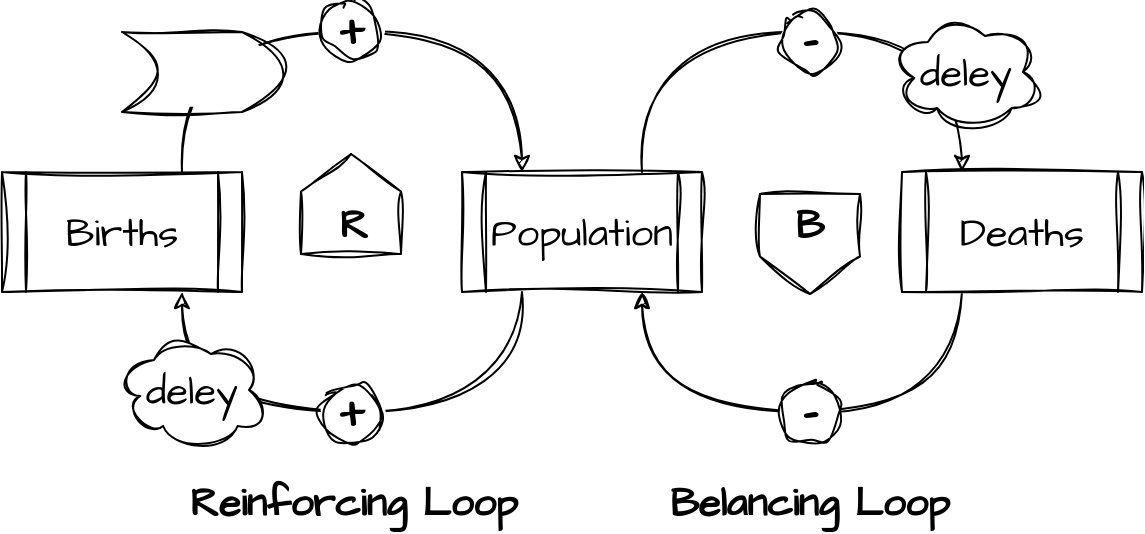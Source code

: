 <mxfile version="22.1.0" type="google" pages="6">
  <diagram name="Fig-01-Belancing-process" id="11gkgyTzlIEq7FbUo4LB">
    <mxGraphModel grid="1" page="1" gridSize="10" guides="1" tooltips="1" connect="1" arrows="1" fold="1" pageScale="1" pageWidth="827" pageHeight="1169" math="0" shadow="0">
      <root>
        <mxCell id="0" />
        <mxCell id="1" parent="0" />
        <mxCell id="OilLAM5gHZXCS2dtqv6e-1" value="Births" style="shape=process;whiteSpace=wrap;html=1;backgroundOutline=1;sketch=1;hachureGap=4;jiggle=2;curveFitting=1;fontFamily=Architects Daughter;fontSource=https%3A%2F%2Ffonts.googleapis.com%2Fcss%3Ffamily%3DArchitects%2BDaughter;fontSize=20;" vertex="1" parent="1">
          <mxGeometry x="130" y="290" width="120" height="60" as="geometry" />
        </mxCell>
        <mxCell id="OilLAM5gHZXCS2dtqv6e-2" value="Population" style="shape=process;whiteSpace=wrap;html=1;backgroundOutline=1;sketch=1;hachureGap=4;jiggle=2;curveFitting=1;fontFamily=Architects Daughter;fontSource=https%3A%2F%2Ffonts.googleapis.com%2Fcss%3Ffamily%3DArchitects%2BDaughter;fontSize=20;" vertex="1" parent="1">
          <mxGeometry x="360" y="290" width="120" height="60" as="geometry" />
        </mxCell>
        <mxCell id="OilLAM5gHZXCS2dtqv6e-11" style="edgeStyle=orthogonalEdgeStyle;curved=1;rounded=0;sketch=1;hachureGap=4;jiggle=2;curveFitting=1;orthogonalLoop=1;jettySize=auto;html=1;entryX=0.75;entryY=1;entryDx=0;entryDy=0;fontFamily=Architects Daughter;fontSource=https%3A%2F%2Ffonts.googleapis.com%2Fcss%3Ffamily%3DArchitects%2BDaughter;fontSize=16;exitX=0.25;exitY=1;exitDx=0;exitDy=0;" edge="1" parent="1" source="OilLAM5gHZXCS2dtqv6e-3" target="OilLAM5gHZXCS2dtqv6e-2">
          <mxGeometry relative="1" as="geometry">
            <Array as="points">
              <mxPoint x="610" y="410" />
              <mxPoint x="450" y="410" />
            </Array>
          </mxGeometry>
        </mxCell>
        <mxCell id="OilLAM5gHZXCS2dtqv6e-3" value="Deaths" style="shape=process;whiteSpace=wrap;html=1;backgroundOutline=1;sketch=1;hachureGap=4;jiggle=2;curveFitting=1;fontFamily=Architects Daughter;fontSource=https%3A%2F%2Ffonts.googleapis.com%2Fcss%3Ffamily%3DArchitects%2BDaughter;fontSize=20;" vertex="1" parent="1">
          <mxGeometry x="580" y="290" width="120" height="60" as="geometry" />
        </mxCell>
        <mxCell id="OilLAM5gHZXCS2dtqv6e-7" style="edgeStyle=orthogonalEdgeStyle;curved=1;rounded=0;sketch=1;hachureGap=4;jiggle=2;curveFitting=1;orthogonalLoop=1;jettySize=auto;html=1;entryX=0.25;entryY=0;entryDx=0;entryDy=0;fontFamily=Architects Daughter;fontSource=https%3A%2F%2Ffonts.googleapis.com%2Fcss%3Ffamily%3DArchitects%2BDaughter;fontSize=16;exitX=0.75;exitY=0;exitDx=0;exitDy=0;" edge="1" parent="1" source="OilLAM5gHZXCS2dtqv6e-1" target="OilLAM5gHZXCS2dtqv6e-2">
          <mxGeometry relative="1" as="geometry">
            <Array as="points">
              <mxPoint x="220" y="220" />
              <mxPoint x="390" y="220" />
            </Array>
          </mxGeometry>
        </mxCell>
        <mxCell id="OilLAM5gHZXCS2dtqv6e-8" style="edgeStyle=orthogonalEdgeStyle;curved=1;rounded=0;sketch=1;hachureGap=4;jiggle=2;curveFitting=1;orthogonalLoop=1;jettySize=auto;html=1;entryX=0.25;entryY=0;entryDx=0;entryDy=0;fontFamily=Architects Daughter;fontSource=https%3A%2F%2Ffonts.googleapis.com%2Fcss%3Ffamily%3DArchitects%2BDaughter;fontSize=16;exitX=0.75;exitY=0;exitDx=0;exitDy=0;" edge="1" parent="1" source="OilLAM5gHZXCS2dtqv6e-2" target="OilLAM5gHZXCS2dtqv6e-3">
          <mxGeometry relative="1" as="geometry">
            <mxPoint x="440" y="290" as="sourcePoint" />
            <mxPoint x="640" y="290" as="targetPoint" />
            <Array as="points">
              <mxPoint x="450" y="220" />
              <mxPoint x="610" y="220" />
            </Array>
          </mxGeometry>
        </mxCell>
        <mxCell id="OilLAM5gHZXCS2dtqv6e-12" style="edgeStyle=orthogonalEdgeStyle;curved=1;rounded=0;sketch=1;hachureGap=4;jiggle=2;curveFitting=1;orthogonalLoop=1;jettySize=auto;html=1;fontFamily=Architects Daughter;fontSource=https%3A%2F%2Ffonts.googleapis.com%2Fcss%3Ffamily%3DArchitects%2BDaughter;fontSize=16;exitX=0.25;exitY=1;exitDx=0;exitDy=0;entryX=0.75;entryY=1;entryDx=0;entryDy=0;" edge="1" parent="1" source="OilLAM5gHZXCS2dtqv6e-2" target="OilLAM5gHZXCS2dtqv6e-1">
          <mxGeometry relative="1" as="geometry">
            <mxPoint x="285" y="400" as="sourcePoint" />
            <mxPoint x="130" y="420" as="targetPoint" />
            <Array as="points">
              <mxPoint x="390" y="410" />
              <mxPoint x="220" y="410" />
            </Array>
          </mxGeometry>
        </mxCell>
        <mxCell id="OilLAM5gHZXCS2dtqv6e-14" value="&lt;b&gt;&lt;font style=&quot;font-size: 24px;&quot;&gt;+&lt;/font&gt;&lt;/b&gt;" style="ellipse;whiteSpace=wrap;html=1;aspect=fixed;sketch=1;hachureGap=4;jiggle=2;curveFitting=1;fontFamily=Architects Daughter;fontSource=https%3A%2F%2Ffonts.googleapis.com%2Fcss%3Ffamily%3DArchitects%2BDaughter;fontSize=20;" vertex="1" parent="1">
          <mxGeometry x="290" y="205" width="30" height="30" as="geometry" />
        </mxCell>
        <mxCell id="OilLAM5gHZXCS2dtqv6e-16" value="&lt;b&gt;&lt;font style=&quot;font-size: 24px;&quot;&gt;+&lt;/font&gt;&lt;/b&gt;" style="ellipse;whiteSpace=wrap;html=1;aspect=fixed;sketch=1;hachureGap=4;jiggle=2;curveFitting=1;fontFamily=Architects Daughter;fontSource=https%3A%2F%2Ffonts.googleapis.com%2Fcss%3Ffamily%3DArchitects%2BDaughter;fontSize=20;" vertex="1" parent="1">
          <mxGeometry x="290" y="396" width="30" height="30" as="geometry" />
        </mxCell>
        <mxCell id="OilLAM5gHZXCS2dtqv6e-18" value="deley" style="ellipse;shape=cloud;whiteSpace=wrap;html=1;sketch=1;hachureGap=4;jiggle=2;curveFitting=1;fontFamily=Architects Daughter;fontSource=https%3A%2F%2Ffonts.googleapis.com%2Fcss%3Ffamily%3DArchitects%2BDaughter;fontSize=20;" vertex="1" parent="1">
          <mxGeometry x="187" y="369" width="76" height="60" as="geometry" />
        </mxCell>
        <mxCell id="OilLAM5gHZXCS2dtqv6e-20" value="deley" style="ellipse;shape=cloud;whiteSpace=wrap;html=1;sketch=1;hachureGap=4;jiggle=2;curveFitting=1;fontFamily=Architects Daughter;fontSource=https%3A%2F%2Ffonts.googleapis.com%2Fcss%3Ffamily%3DArchitects%2BDaughter;fontSize=20;" vertex="1" parent="1">
          <mxGeometry x="574" y="210" width="76" height="60" as="geometry" />
        </mxCell>
        <mxCell id="OilLAM5gHZXCS2dtqv6e-21" value="&lt;b&gt;&lt;font style=&quot;font-size: 24px;&quot;&gt;-&lt;/font&gt;&lt;/b&gt;" style="ellipse;whiteSpace=wrap;html=1;aspect=fixed;sketch=1;hachureGap=4;jiggle=2;curveFitting=1;fontFamily=Architects Daughter;fontSource=https%3A%2F%2Ffonts.googleapis.com%2Fcss%3Ffamily%3DArchitects%2BDaughter;fontSize=20;" vertex="1" parent="1">
          <mxGeometry x="519" y="210" width="30" height="30" as="geometry" />
        </mxCell>
        <mxCell id="OilLAM5gHZXCS2dtqv6e-24" value="&lt;b&gt;&lt;font style=&quot;font-size: 24px;&quot;&gt;-&lt;/font&gt;&lt;/b&gt;" style="ellipse;whiteSpace=wrap;html=1;aspect=fixed;sketch=1;hachureGap=4;jiggle=2;curveFitting=1;fontFamily=Architects Daughter;fontSource=https%3A%2F%2Ffonts.googleapis.com%2Fcss%3Ffamily%3DArchitects%2BDaughter;fontSize=20;" vertex="1" parent="1">
          <mxGeometry x="519" y="396" width="30" height="30" as="geometry" />
        </mxCell>
        <mxCell id="OilLAM5gHZXCS2dtqv6e-25" value="" style="shape=offPageConnector;whiteSpace=wrap;html=1;sketch=1;hachureGap=4;jiggle=2;curveFitting=1;fontFamily=Architects Daughter;fontSource=https%3A%2F%2Ffonts.googleapis.com%2Fcss%3Ffamily%3DArchitects%2BDaughter;fontSize=20;" vertex="1" parent="1">
          <mxGeometry x="509" y="301" width="50" height="50" as="geometry" />
        </mxCell>
        <mxCell id="OilLAM5gHZXCS2dtqv6e-27" value="" style="shape=offPageConnector;whiteSpace=wrap;html=1;sketch=1;hachureGap=4;jiggle=2;curveFitting=1;fontFamily=Architects Daughter;fontSource=https%3A%2F%2Ffonts.googleapis.com%2Fcss%3Ffamily%3DArchitects%2BDaughter;fontSize=20;rotation=-180;" vertex="1" parent="1">
          <mxGeometry x="279.5" y="281" width="50" height="50" as="geometry" />
        </mxCell>
        <mxCell id="OilLAM5gHZXCS2dtqv6e-28" value="&lt;b&gt;R&lt;/b&gt;" style="text;html=1;strokeColor=none;fillColor=none;align=center;verticalAlign=middle;whiteSpace=wrap;rounded=0;fontSize=20;fontFamily=Architects Daughter;" vertex="1" parent="1">
          <mxGeometry x="280.5" y="301" width="50" height="30" as="geometry" />
        </mxCell>
        <mxCell id="OilLAM5gHZXCS2dtqv6e-29" value="&lt;b&gt;B&lt;/b&gt;" style="text;html=1;strokeColor=none;fillColor=none;align=center;verticalAlign=middle;whiteSpace=wrap;rounded=0;fontSize=20;fontFamily=Architects Daughter;" vertex="1" parent="1">
          <mxGeometry x="509" y="301" width="50" height="30" as="geometry" />
        </mxCell>
        <mxCell id="OilLAM5gHZXCS2dtqv6e-32" value="&lt;b&gt;Reinforcing Loop&lt;/b&gt;" style="text;html=1;strokeColor=none;fillColor=none;align=center;verticalAlign=middle;whiteSpace=wrap;rounded=0;fontSize=20;fontFamily=Architects Daughter;" vertex="1" parent="1">
          <mxGeometry x="215.5" y="440" width="180" height="30" as="geometry" />
        </mxCell>
        <mxCell id="OilLAM5gHZXCS2dtqv6e-33" value="&lt;b&gt;Belancing Loop&lt;/b&gt;" style="text;html=1;strokeColor=none;fillColor=none;align=center;verticalAlign=middle;whiteSpace=wrap;rounded=0;fontSize=20;fontFamily=Architects Daughter;" vertex="1" parent="1">
          <mxGeometry x="444" y="440" width="180" height="30" as="geometry" />
        </mxCell>
        <mxCell id="eOa3cAy2JyRBsDLflKiv-6" value="" style="shape=dataStorage;whiteSpace=wrap;html=1;fixedSize=1;sketch=1;hachureGap=4;jiggle=2;curveFitting=1;fontFamily=Architects Daughter;fontSource=https%3A%2F%2Ffonts.googleapis.com%2Fcss%3Ffamily%3DArchitects%2BDaughter;fontSize=20;size=20;rotation=-180;" vertex="1" parent="1">
          <mxGeometry x="190" y="220" width="80" height="40" as="geometry" />
        </mxCell>
      </root>
    </mxGraphModel>
  </diagram>
  <diagram id="60wBSHql6DzevDmBtiGt" name="Fig-02-Shifted-the-burden">
    <mxGraphModel grid="1" page="1" gridSize="10" guides="1" tooltips="1" connect="1" arrows="1" fold="1" pageScale="1" pageWidth="827" pageHeight="1169" math="0" shadow="0">
      <root>
        <mxCell id="0" />
        <mxCell id="1" parent="0" />
        <mxCell id="sNFpGh8MA8WaqAuddQsx-11" style="edgeStyle=orthogonalEdgeStyle;curved=1;rounded=0;sketch=1;hachureGap=4;jiggle=2;curveFitting=1;orthogonalLoop=1;jettySize=auto;html=1;entryX=0.75;entryY=1;entryDx=0;entryDy=0;fontFamily=Architects Daughter;fontSource=https%3A%2F%2Ffonts.googleapis.com%2Fcss%3Ffamily%3DArchitects%2BDaughter;fontSize=16;exitX=0.25;exitY=1;exitDx=0;exitDy=0;" edge="1" parent="1" source="rQ8_VpvlFL_j0DW1Z15a-1" target="rQ8_VpvlFL_j0DW1Z15a-3">
          <mxGeometry relative="1" as="geometry">
            <Array as="points">
              <mxPoint x="325" y="320" />
              <mxPoint x="165" y="320" />
            </Array>
          </mxGeometry>
        </mxCell>
        <mxCell id="sNFpGh8MA8WaqAuddQsx-14" style="edgeStyle=orthogonalEdgeStyle;curved=1;rounded=0;sketch=1;hachureGap=4;jiggle=2;curveFitting=1;orthogonalLoop=1;jettySize=auto;html=1;entryX=0.25;entryY=1;entryDx=0;entryDy=0;fontFamily=Architects Daughter;fontSource=https%3A%2F%2Ffonts.googleapis.com%2Fcss%3Ffamily%3DArchitects%2BDaughter;fontSize=16;exitX=0.812;exitY=1.017;exitDx=0;exitDy=0;exitPerimeter=0;" edge="1" parent="1" source="rQ8_VpvlFL_j0DW1Z15a-1" target="rQ8_VpvlFL_j0DW1Z15a-2">
          <mxGeometry relative="1" as="geometry">
            <Array as="points">
              <mxPoint x="411" y="320" />
              <mxPoint x="555" y="320" />
            </Array>
          </mxGeometry>
        </mxCell>
        <mxCell id="rQ8_VpvlFL_j0DW1Z15a-1" value="&lt;b style=&quot;&quot;&gt;&lt;font style=&quot;font-size: 10px;&quot;&gt;Platform&#39;s value delivery rate slow down&lt;/font&gt;&lt;/b&gt;" style="shape=process;whiteSpace=wrap;html=1;backgroundOutline=1;sketch=1;hachureGap=4;jiggle=2;curveFitting=1;fontFamily=Architects Daughter;fontSource=https%3A%2F%2Ffonts.googleapis.com%2Fcss%3Ffamily%3DArchitects%2BDaughter;fontSize=20;fillColor=#CCCCCC;" vertex="1" parent="1">
          <mxGeometry x="286" y="220" width="154" height="60" as="geometry" />
        </mxCell>
        <mxCell id="rQ8_VpvlFL_j0DW1Z15a-2" value="&lt;font style=&quot;font-size: 14px;&quot;&gt;&lt;font style=&quot;font-size: 14px;&quot;&gt;Modularize&lt;/font&gt;&amp;nbsp;the architecture&lt;/font&gt;" style="shape=process;whiteSpace=wrap;html=1;backgroundOutline=1;sketch=1;hachureGap=4;jiggle=2;curveFitting=1;fontFamily=Architects Daughter;fontSource=https%3A%2F%2Ffonts.googleapis.com%2Fcss%3Ffamily%3DArchitects%2BDaughter;fontSize=20;strokeColor=#1A1A1A;" vertex="1" parent="1">
          <mxGeometry x="520" y="220" width="140" height="60" as="geometry" />
        </mxCell>
        <mxCell id="sNFpGh8MA8WaqAuddQsx-4" style="edgeStyle=orthogonalEdgeStyle;curved=1;rounded=0;sketch=1;hachureGap=4;jiggle=2;curveFitting=1;orthogonalLoop=1;jettySize=auto;html=1;entryX=0.25;entryY=0;entryDx=0;entryDy=0;fontFamily=Architects Daughter;fontSource=https%3A%2F%2Ffonts.googleapis.com%2Fcss%3Ffamily%3DArchitects%2BDaughter;fontSize=16;exitX=0.75;exitY=0;exitDx=0;exitDy=0;" edge="1" parent="1" source="rQ8_VpvlFL_j0DW1Z15a-3" target="rQ8_VpvlFL_j0DW1Z15a-1">
          <mxGeometry relative="1" as="geometry">
            <Array as="points">
              <mxPoint x="165" y="180" />
              <mxPoint x="325" y="180" />
            </Array>
          </mxGeometry>
        </mxCell>
        <mxCell id="rQ8_VpvlFL_j0DW1Z15a-3" value="&lt;font style=&quot;font-size: 14px;&quot;&gt;Throw tech at the problem&lt;/font&gt;" style="shape=process;whiteSpace=wrap;html=1;backgroundOutline=1;sketch=1;hachureGap=4;jiggle=2;curveFitting=1;fontFamily=Architects Daughter;fontSource=https%3A%2F%2Ffonts.googleapis.com%2Fcss%3Ffamily%3DArchitects%2BDaughter;fontSize=20;strokeColor=#1A1A1A;" vertex="1" parent="1">
          <mxGeometry x="60" y="220" width="140" height="60" as="geometry" />
        </mxCell>
        <mxCell id="3nkuwD8ZPSOfI04qn5QQ-1" value="&lt;b&gt;&lt;font style=&quot;font-size: 24px;&quot;&gt;+&lt;/font&gt;&lt;/b&gt;" style="ellipse;whiteSpace=wrap;html=1;aspect=fixed;sketch=1;hachureGap=4;jiggle=2;curveFitting=1;fontFamily=Architects Daughter;fontSource=https%3A%2F%2Ffonts.googleapis.com%2Fcss%3Ffamily%3DArchitects%2BDaughter;fontSize=20;" vertex="1" parent="1">
          <mxGeometry x="230" y="304" width="30" height="30" as="geometry" />
        </mxCell>
        <mxCell id="3nkuwD8ZPSOfI04qn5QQ-3" value="&lt;b&gt;&lt;font style=&quot;font-size: 24px;&quot;&gt;-&lt;/font&gt;&lt;/b&gt;" style="ellipse;whiteSpace=wrap;html=1;aspect=fixed;sketch=1;hachureGap=4;jiggle=2;curveFitting=1;fontFamily=Architects Daughter;fontSource=https%3A%2F%2Ffonts.googleapis.com%2Fcss%3Ffamily%3DArchitects%2BDaughter;fontSize=20;" vertex="1" parent="1">
          <mxGeometry x="230" y="162" width="30" height="30" as="geometry" />
        </mxCell>
        <mxCell id="3nkuwD8ZPSOfI04qn5QQ-9" value="&lt;b&gt;&lt;font style=&quot;font-size: 24px;&quot;&gt;+&lt;/font&gt;&lt;/b&gt;" style="ellipse;whiteSpace=wrap;html=1;aspect=fixed;sketch=1;hachureGap=4;jiggle=2;curveFitting=1;fontFamily=Architects Daughter;fontSource=https%3A%2F%2Ffonts.googleapis.com%2Fcss%3Ffamily%3DArchitects%2BDaughter;fontSize=20;" vertex="1" parent="1">
          <mxGeometry x="466" y="304" width="30" height="30" as="geometry" />
        </mxCell>
        <mxCell id="sNFpGh8MA8WaqAuddQsx-1" value="" style="shape=offPageConnector;whiteSpace=wrap;html=1;sketch=1;hachureGap=4;jiggle=2;curveFitting=1;fontFamily=Architects Daughter;fontSource=https%3A%2F%2Ffonts.googleapis.com%2Fcss%3Ffamily%3DArchitects%2BDaughter;fontSize=20;" vertex="1" parent="1">
          <mxGeometry x="220" y="230" width="50" height="50" as="geometry" />
        </mxCell>
        <mxCell id="sNFpGh8MA8WaqAuddQsx-2" value="&lt;b&gt;B&lt;/b&gt;" style="text;html=1;strokeColor=none;fillColor=none;align=center;verticalAlign=middle;whiteSpace=wrap;rounded=0;fontSize=20;fontFamily=Architects Daughter;" vertex="1" parent="1">
          <mxGeometry x="220" y="230" width="50" height="30" as="geometry" />
        </mxCell>
        <mxCell id="sNFpGh8MA8WaqAuddQsx-6" value="" style="shape=offPageConnector;whiteSpace=wrap;html=1;sketch=1;hachureGap=4;jiggle=2;curveFitting=1;fontFamily=Architects Daughter;fontSource=https%3A%2F%2Ffonts.googleapis.com%2Fcss%3Ffamily%3DArchitects%2BDaughter;fontSize=20;" vertex="1" parent="1">
          <mxGeometry x="456" y="225" width="50" height="50" as="geometry" />
        </mxCell>
        <mxCell id="sNFpGh8MA8WaqAuddQsx-7" value="&lt;b&gt;B&lt;/b&gt;" style="text;html=1;strokeColor=none;fillColor=none;align=center;verticalAlign=middle;whiteSpace=wrap;rounded=0;fontSize=20;fontFamily=Architects Daughter;" vertex="1" parent="1">
          <mxGeometry x="456" y="225" width="50" height="30" as="geometry" />
        </mxCell>
        <mxCell id="sNFpGh8MA8WaqAuddQsx-12" style="edgeStyle=orthogonalEdgeStyle;curved=1;rounded=0;sketch=1;hachureGap=4;jiggle=2;curveFitting=1;orthogonalLoop=1;jettySize=auto;html=1;entryX=1;entryY=0.5;entryDx=0;entryDy=0;fontFamily=Architects Daughter;fontSource=https%3A%2F%2Ffonts.googleapis.com%2Fcss%3Ffamily%3DArchitects%2BDaughter;fontSize=16;exitX=0.557;exitY=-0.05;exitDx=0;exitDy=0;exitPerimeter=0;" edge="1" parent="1" source="rQ8_VpvlFL_j0DW1Z15a-2" target="JkUxGWdvc6NHA0KVlLsy-8">
          <mxGeometry relative="1" as="geometry">
            <Array as="points">
              <mxPoint x="598" y="120" />
            </Array>
          </mxGeometry>
        </mxCell>
        <mxCell id="sNFpGh8MA8WaqAuddQsx-13" value="&lt;b&gt;&lt;font style=&quot;font-size: 24px;&quot;&gt;-&lt;/font&gt;&lt;/b&gt;" style="ellipse;whiteSpace=wrap;html=1;aspect=fixed;sketch=1;hachureGap=4;jiggle=2;curveFitting=1;fontFamily=Architects Daughter;fontSource=https%3A%2F%2Ffonts.googleapis.com%2Fcss%3Ffamily%3DArchitects%2BDaughter;fontSize=20;" vertex="1" parent="1">
          <mxGeometry x="575" y="162" width="30" height="30" as="geometry" />
        </mxCell>
        <mxCell id="JkUxGWdvc6NHA0KVlLsy-1" value="deley" style="ellipse;shape=cloud;whiteSpace=wrap;html=1;sketch=1;hachureGap=4;jiggle=2;curveFitting=1;fontFamily=Architects Daughter;fontSource=https%3A%2F%2Ffonts.googleapis.com%2Fcss%3Ffamily%3DArchitects%2BDaughter;fontSize=20;" vertex="1" parent="1">
          <mxGeometry x="376" y="290" width="76" height="60" as="geometry" />
        </mxCell>
        <mxCell id="JkUxGWdvc6NHA0KVlLsy-2" value="&lt;font style=&quot;font-size: 14px;&quot;&gt;Perceived problem resolution&lt;/font&gt;" style="shape=process;whiteSpace=wrap;html=1;backgroundOutline=1;sketch=1;hachureGap=4;jiggle=2;curveFitting=1;fontFamily=Architects Daughter;fontSource=https%3A%2F%2Ffonts.googleapis.com%2Fcss%3Ffamily%3DArchitects%2BDaughter;fontSize=20;strokeColor=#1A1A1A;" vertex="1" parent="1">
          <mxGeometry x="286" y="397" width="154" height="60" as="geometry" />
        </mxCell>
        <mxCell id="JkUxGWdvc6NHA0KVlLsy-3" style="edgeStyle=orthogonalEdgeStyle;curved=1;rounded=0;sketch=1;hachureGap=4;jiggle=2;curveFitting=1;orthogonalLoop=1;jettySize=auto;html=1;entryX=0;entryY=0.5;entryDx=0;entryDy=0;fontFamily=Architects Daughter;fontSource=https%3A%2F%2Ffonts.googleapis.com%2Fcss%3Ffamily%3DArchitects%2BDaughter;fontSize=16;exitX=0.5;exitY=1;exitDx=0;exitDy=0;" edge="1" parent="1" source="rQ8_VpvlFL_j0DW1Z15a-3" target="JkUxGWdvc6NHA0KVlLsy-2">
          <mxGeometry relative="1" as="geometry" />
        </mxCell>
        <mxCell id="JkUxGWdvc6NHA0KVlLsy-4" value="&lt;b&gt;&lt;font style=&quot;font-size: 24px;&quot;&gt;+&lt;/font&gt;&lt;/b&gt;" style="ellipse;whiteSpace=wrap;html=1;aspect=fixed;sketch=1;hachureGap=4;jiggle=2;curveFitting=1;fontFamily=Architects Daughter;fontSource=https%3A%2F%2Ffonts.googleapis.com%2Fcss%3Ffamily%3DArchitects%2BDaughter;fontSize=20;" vertex="1" parent="1">
          <mxGeometry x="170" y="390" width="30" height="30" as="geometry" />
        </mxCell>
        <mxCell id="JkUxGWdvc6NHA0KVlLsy-5" style="edgeStyle=orthogonalEdgeStyle;curved=1;rounded=0;sketch=1;hachureGap=4;jiggle=2;curveFitting=1;orthogonalLoop=1;jettySize=auto;html=1;exitX=1;exitY=0.5;exitDx=0;exitDy=0;entryX=0.679;entryY=0.983;entryDx=0;entryDy=0;entryPerimeter=0;fontFamily=Architects Daughter;fontSource=https%3A%2F%2Ffonts.googleapis.com%2Fcss%3Ffamily%3DArchitects%2BDaughter;fontSize=16;" edge="1" parent="1" source="JkUxGWdvc6NHA0KVlLsy-2" target="rQ8_VpvlFL_j0DW1Z15a-2">
          <mxGeometry relative="1" as="geometry" />
        </mxCell>
        <mxCell id="JkUxGWdvc6NHA0KVlLsy-6" value="&lt;b&gt;&lt;font style=&quot;font-size: 24px;&quot;&gt;-&lt;/font&gt;&lt;/b&gt;" style="ellipse;whiteSpace=wrap;html=1;aspect=fixed;sketch=1;hachureGap=4;jiggle=2;curveFitting=1;fontFamily=Architects Daughter;fontSource=https%3A%2F%2Ffonts.googleapis.com%2Fcss%3Ffamily%3DArchitects%2BDaughter;fontSize=20;" vertex="1" parent="1">
          <mxGeometry x="536" y="391" width="30" height="30" as="geometry" />
        </mxCell>
        <mxCell id="JkUxGWdvc6NHA0KVlLsy-9" style="edgeStyle=orthogonalEdgeStyle;curved=1;rounded=0;sketch=1;hachureGap=4;jiggle=2;curveFitting=1;orthogonalLoop=1;jettySize=auto;html=1;entryX=0.5;entryY=0;entryDx=0;entryDy=0;fontFamily=Architects Daughter;fontSource=https%3A%2F%2Ffonts.googleapis.com%2Fcss%3Ffamily%3DArchitects%2BDaughter;fontSize=16;exitX=0;exitY=0.5;exitDx=0;exitDy=0;" edge="1" parent="1" source="JkUxGWdvc6NHA0KVlLsy-8" target="rQ8_VpvlFL_j0DW1Z15a-1">
          <mxGeometry relative="1" as="geometry" />
        </mxCell>
        <mxCell id="JkUxGWdvc6NHA0KVlLsy-8" value="&lt;font color=&quot;#000000&quot; style=&quot;font-size: 14px;&quot;&gt;&lt;b&gt;Accidental complexity&lt;/b&gt;&lt;/font&gt;" style="shape=process;whiteSpace=wrap;html=1;backgroundOutline=1;sketch=1;hachureGap=4;jiggle=2;curveFitting=1;fontFamily=Architects Daughter;fontSource=https%3A%2F%2Ffonts.googleapis.com%2Fcss%3Ffamily%3DArchitects%2BDaughter;fontSize=20;fillColor=#CCCCCC;fontColor=#333333;strokeColor=#000000;" vertex="1" parent="1">
          <mxGeometry x="414" y="90" width="116" height="60" as="geometry" />
        </mxCell>
        <mxCell id="JkUxGWdvc6NHA0KVlLsy-10" value="&lt;b&gt;&lt;font style=&quot;font-size: 24px;&quot;&gt;-&lt;/font&gt;&lt;/b&gt;" style="ellipse;whiteSpace=wrap;html=1;aspect=fixed;sketch=1;hachureGap=4;jiggle=2;curveFitting=1;fontFamily=Architects Daughter;fontSource=https%3A%2F%2Ffonts.googleapis.com%2Fcss%3Ffamily%3DArchitects%2BDaughter;fontSize=20;" vertex="1" parent="1">
          <mxGeometry x="351" y="150" width="30" height="30" as="geometry" />
        </mxCell>
        <mxCell id="zHYCEslQDswpTlJCE2H4-1" value="" style="shape=offPageConnector;whiteSpace=wrap;html=1;sketch=1;hachureGap=4;jiggle=2;curveFitting=1;fontFamily=Architects Daughter;fontSource=https%3A%2F%2Ffonts.googleapis.com%2Fcss%3Ffamily%3DArchitects%2BDaughter;fontSize=20;rotation=-180;" vertex="1" parent="1">
          <mxGeometry x="340.5" y="334" width="50" height="50" as="geometry" />
        </mxCell>
        <mxCell id="zHYCEslQDswpTlJCE2H4-2" value="&lt;b&gt;R&lt;/b&gt;" style="text;html=1;strokeColor=none;fillColor=none;align=center;verticalAlign=middle;whiteSpace=wrap;rounded=0;fontSize=20;fontFamily=Architects Daughter;" vertex="1" parent="1">
          <mxGeometry x="341.5" y="354" width="50" height="30" as="geometry" />
        </mxCell>
        <mxCell id="zHYCEslQDswpTlJCE2H4-3" value="&lt;font style=&quot;font-size: 12px;&quot;&gt;&lt;i&gt;problem symptom&lt;/i&gt;&lt;/font&gt;" style="text;html=1;strokeColor=none;fillColor=none;align=center;verticalAlign=middle;whiteSpace=wrap;rounded=0;fontSize=20;fontFamily=Architects Daughter;" vertex="1" parent="1">
          <mxGeometry x="370" y="184" width="110" height="30" as="geometry" />
        </mxCell>
        <mxCell id="zHYCEslQDswpTlJCE2H4-4" value="&lt;font style=&quot;font-size: 12px;&quot;&gt;&lt;i&gt;problem&lt;/i&gt;&lt;/font&gt;" style="text;html=1;strokeColor=none;fillColor=none;align=center;verticalAlign=middle;whiteSpace=wrap;rounded=0;fontSize=20;fontFamily=Architects Daughter;" vertex="1" parent="1">
          <mxGeometry x="450" y="60" width="110" height="30" as="geometry" />
        </mxCell>
        <mxCell id="zHYCEslQDswpTlJCE2H4-5" value="&lt;font style=&quot;font-size: 12px;&quot;&gt;&lt;i&gt;fundamental solution&lt;/i&gt;&lt;/font&gt;" style="text;html=1;strokeColor=none;fillColor=none;align=center;verticalAlign=middle;whiteSpace=wrap;rounded=0;fontSize=20;fontFamily=Architects Daughter;" vertex="1" parent="1">
          <mxGeometry x="610" y="170" width="80" height="40" as="geometry" />
        </mxCell>
        <mxCell id="zHYCEslQDswpTlJCE2H4-6" value="&lt;font style=&quot;font-size: 12px;&quot;&gt;&lt;i&gt;symptomatic solution&lt;/i&gt;&lt;/font&gt;" style="text;html=1;strokeColor=none;fillColor=none;align=center;verticalAlign=middle;whiteSpace=wrap;rounded=0;fontSize=20;fontFamily=Architects Daughter;" vertex="1" parent="1">
          <mxGeometry x="50" y="170" width="80" height="40" as="geometry" />
        </mxCell>
        <mxCell id="zHYCEslQDswpTlJCE2H4-7" value="&lt;font style=&quot;font-size: 12px;&quot;&gt;&lt;i&gt;side effect&lt;/i&gt;&lt;/font&gt;" style="text;html=1;strokeColor=none;fillColor=none;align=center;verticalAlign=middle;whiteSpace=wrap;rounded=0;fontSize=20;fontFamily=Architects Daughter;" vertex="1" parent="1">
          <mxGeometry x="372" y="457" width="80" height="40" as="geometry" />
        </mxCell>
      </root>
    </mxGraphModel>
  </diagram>
  <diagram id="VZHvIFyYpa8_GfxR6yGR" name="Fig-03-Limits-to-growth">
    <mxGraphModel grid="1" page="1" gridSize="10" guides="1" tooltips="1" connect="1" arrows="1" fold="1" pageScale="1" pageWidth="827" pageHeight="1169" math="0" shadow="0">
      <root>
        <mxCell id="0" />
        <mxCell id="1" parent="0" />
        <mxCell id="pC0U9TaMKol24cRYs0nE-3" style="edgeStyle=orthogonalEdgeStyle;curved=1;rounded=0;sketch=1;hachureGap=4;jiggle=2;curveFitting=1;orthogonalLoop=1;jettySize=auto;html=1;entryX=1;entryY=0.5;entryDx=0;entryDy=0;fontFamily=Architects Daughter;fontSource=https%3A%2F%2Ffonts.googleapis.com%2Fcss%3Ffamily%3DArchitects%2BDaughter;fontSize=16;exitX=0.429;exitY=1.067;exitDx=0;exitDy=0;exitPerimeter=0;" edge="1" parent="1" source="toFSfbO1YD8qkhx_uLbi-1" target="jR9MZyseowT6mkysiJ1X-4">
          <mxGeometry relative="1" as="geometry">
            <mxPoint x="480" y="190" as="sourcePoint" />
            <Array as="points">
              <mxPoint x="456" y="280" />
            </Array>
          </mxGeometry>
        </mxCell>
        <mxCell id="-S8CpeLDtlivjHrIujZA-5" style="edgeStyle=orthogonalEdgeStyle;curved=1;rounded=0;sketch=1;hachureGap=4;jiggle=2;curveFitting=1;orthogonalLoop=1;jettySize=auto;html=1;entryX=0;entryY=0.5;entryDx=0;entryDy=0;fontFamily=Architects Daughter;fontSource=https%3A%2F%2Ffonts.googleapis.com%2Fcss%3Ffamily%3DArchitects%2BDaughter;fontSize=16;exitX=0.591;exitY=0;exitDx=0;exitDy=0;exitPerimeter=0;" edge="1" parent="1" source="toFSfbO1YD8qkhx_uLbi-1" target="-S8CpeLDtlivjHrIujZA-1">
          <mxGeometry relative="1" as="geometry" />
        </mxCell>
        <mxCell id="toFSfbO1YD8qkhx_uLbi-1" value="&lt;b style=&quot;&quot;&gt;&lt;font style=&quot;font-size: 13px;&quot;&gt;Platform&#39;s value delivery rate&lt;/font&gt;&lt;/b&gt;" style="shape=process;whiteSpace=wrap;html=1;backgroundOutline=1;sketch=1;hachureGap=4;jiggle=2;curveFitting=1;fontFamily=Architects Daughter;fontSource=https%3A%2F%2Ffonts.googleapis.com%2Fcss%3Ffamily%3DArchitects%2BDaughter;fontSize=20;fillColor=#CCCCCC;" vertex="1" parent="1">
          <mxGeometry x="390" y="125" width="154" height="60" as="geometry" />
        </mxCell>
        <mxCell id="-S8CpeLDtlivjHrIujZA-7" style="edgeStyle=orthogonalEdgeStyle;curved=1;rounded=0;sketch=1;hachureGap=4;jiggle=2;curveFitting=1;orthogonalLoop=1;jettySize=auto;html=1;entryX=1;entryY=0.5;entryDx=0;entryDy=0;fontFamily=Architects Daughter;fontSource=https%3A%2F%2Ffonts.googleapis.com%2Fcss%3Ffamily%3DArchitects%2BDaughter;fontSize=16;exitX=0.5;exitY=1;exitDx=0;exitDy=0;" edge="1" parent="1" source="jR9MZyseowT6mkysiJ1X-1" target="pC0U9TaMKol24cRYs0nE-1">
          <mxGeometry relative="1" as="geometry" />
        </mxCell>
        <mxCell id="jR9MZyseowT6mkysiJ1X-1" value="&lt;font color=&quot;#000000&quot; style=&quot;font-size: 14px;&quot;&gt;&lt;b&gt;Platform complexity&lt;/b&gt;&lt;/font&gt;" style="shape=process;whiteSpace=wrap;html=1;backgroundOutline=1;sketch=1;hachureGap=4;jiggle=2;curveFitting=1;fontFamily=Architects Daughter;fontSource=https%3A%2F%2Ffonts.googleapis.com%2Fcss%3Ffamily%3DArchitects%2BDaughter;fontSize=20;fillColor=#CCCCCC;fontColor=#333333;strokeColor=#000000;" vertex="1" parent="1">
          <mxGeometry x="710" y="125" width="150" height="60" as="geometry" />
        </mxCell>
        <mxCell id="jR9MZyseowT6mkysiJ1X-2" value="&lt;font color=&quot;#000000&quot; style=&quot;font-size: 14px;&quot;&gt;&lt;span&gt;Fast flow of change&lt;/span&gt;&lt;/font&gt;" style="shape=process;whiteSpace=wrap;html=1;backgroundOutline=1;sketch=1;hachureGap=4;jiggle=2;curveFitting=1;fontFamily=Architects Daughter;fontSource=https%3A%2F%2Ffonts.googleapis.com%2Fcss%3Ffamily%3DArchitects%2BDaughter;fontSize=20;fillColor=none;fontColor=#333333;strokeColor=#000000;fontStyle=0" vertex="1" parent="1">
          <mxGeometry x="270" width="150" height="60" as="geometry" />
        </mxCell>
        <mxCell id="jR9MZyseowT6mkysiJ1X-4" value="&lt;span style=&quot;&quot;&gt;&lt;font style=&quot;font-size: 13px;&quot;&gt;Pressure to find workaround&lt;/font&gt;&lt;/span&gt;" style="shape=process;whiteSpace=wrap;html=1;backgroundOutline=1;sketch=1;hachureGap=4;jiggle=2;curveFitting=1;fontFamily=Architects Daughter;fontSource=https%3A%2F%2Ffonts.googleapis.com%2Fcss%3Ffamily%3DArchitects%2BDaughter;fontSize=20;fillColor=none;fontStyle=0" vertex="1" parent="1">
          <mxGeometry x="260" y="250" width="154" height="60" as="geometry" />
        </mxCell>
        <mxCell id="pC0U9TaMKol24cRYs0nE-5" style="edgeStyle=orthogonalEdgeStyle;curved=1;rounded=0;sketch=1;hachureGap=4;jiggle=2;curveFitting=1;orthogonalLoop=1;jettySize=auto;html=1;entryX=0;entryY=0.5;entryDx=0;entryDy=0;fontFamily=Architects Daughter;fontSource=https%3A%2F%2Ffonts.googleapis.com%2Fcss%3Ffamily%3DArchitects%2BDaughter;fontSize=16;exitX=0.5;exitY=0;exitDx=0;exitDy=0;" edge="1" parent="1" source="jR9MZyseowT6mkysiJ1X-5" target="jR9MZyseowT6mkysiJ1X-2">
          <mxGeometry relative="1" as="geometry" />
        </mxCell>
        <mxCell id="-S8CpeLDtlivjHrIujZA-10" style="edgeStyle=orthogonalEdgeStyle;curved=1;rounded=0;sketch=1;hachureGap=4;jiggle=2;curveFitting=1;orthogonalLoop=1;jettySize=auto;html=1;entryX=0.75;entryY=0;entryDx=0;entryDy=0;fontFamily=Architects Daughter;fontSource=https%3A%2F%2Ffonts.googleapis.com%2Fcss%3Ffamily%3DArchitects%2BDaughter;fontSize=16;exitX=0.25;exitY=0;exitDx=0;exitDy=0;dashed=1;" edge="1" parent="1" source="jR9MZyseowT6mkysiJ1X-5" target="jR9MZyseowT6mkysiJ1X-1">
          <mxGeometry relative="1" as="geometry">
            <Array as="points">
              <mxPoint x="145" y="-40" />
              <mxPoint x="823" y="-40" />
            </Array>
          </mxGeometry>
        </mxCell>
        <mxCell id="jR9MZyseowT6mkysiJ1X-5" value="&lt;span style=&quot;&quot;&gt;&lt;font style=&quot;font-size: 13px;&quot;&gt;Technical debt&lt;/font&gt;&lt;/span&gt;" style="shape=process;whiteSpace=wrap;html=1;backgroundOutline=1;sketch=1;hachureGap=4;jiggle=2;curveFitting=1;fontFamily=Architects Daughter;fontSource=https%3A%2F%2Ffonts.googleapis.com%2Fcss%3Ffamily%3DArchitects%2BDaughter;fontSize=20;fillColor=none;fontStyle=0" vertex="1" parent="1">
          <mxGeometry x="106" y="125" width="154" height="60" as="geometry" />
        </mxCell>
        <mxCell id="-S8CpeLDtlivjHrIujZA-9" style="edgeStyle=orthogonalEdgeStyle;curved=1;rounded=0;sketch=1;hachureGap=4;jiggle=2;curveFitting=1;orthogonalLoop=1;jettySize=auto;html=1;entryX=0.5;entryY=1;entryDx=0;entryDy=0;fontFamily=Architects Daughter;fontSource=https%3A%2F%2Ffonts.googleapis.com%2Fcss%3Ffamily%3DArchitects%2BDaughter;fontSize=16;exitX=0.5;exitY=1;exitDx=0;exitDy=0;dashed=1;" edge="1" parent="1" source="pC0U9TaMKol24cRYs0nE-1" target="jR9MZyseowT6mkysiJ1X-4">
          <mxGeometry relative="1" as="geometry">
            <Array as="points">
              <mxPoint x="619" y="390" />
              <mxPoint x="337" y="390" />
            </Array>
          </mxGeometry>
        </mxCell>
        <mxCell id="TomyczPFW5_MH4q7-_lM-2" style="edgeStyle=orthogonalEdgeStyle;curved=1;rounded=0;sketch=1;hachureGap=4;jiggle=2;curveFitting=1;orthogonalLoop=1;jettySize=auto;html=1;fontFamily=Architects Daughter;fontSource=https%3A%2F%2Ffonts.googleapis.com%2Fcss%3Ffamily%3DArchitects%2BDaughter;fontSize=16;exitX=0.75;exitY=1;exitDx=0;exitDy=0;" edge="1" parent="1" source="pC0U9TaMKol24cRYs0nE-1" target="TomyczPFW5_MH4q7-_lM-1">
          <mxGeometry relative="1" as="geometry" />
        </mxCell>
        <mxCell id="pC0U9TaMKol24cRYs0nE-1" value="&lt;font color=&quot;#000000&quot; style=&quot;font-size: 14px;&quot;&gt;&lt;span&gt;Cognitive &lt;br&gt;load&lt;/span&gt;&lt;/font&gt;" style="shape=process;whiteSpace=wrap;html=1;backgroundOutline=1;sketch=1;hachureGap=4;jiggle=2;curveFitting=1;fontFamily=Architects Daughter;fontSource=https%3A%2F%2Ffonts.googleapis.com%2Fcss%3Ffamily%3DArchitects%2BDaughter;fontSize=20;fillColor=none;fontColor=#333333;strokeColor=#000000;fontStyle=0" vertex="1" parent="1">
          <mxGeometry x="544" y="250" width="150" height="60" as="geometry" />
        </mxCell>
        <mxCell id="pC0U9TaMKol24cRYs0nE-2" style="edgeStyle=orthogonalEdgeStyle;curved=1;rounded=0;sketch=1;hachureGap=4;jiggle=2;curveFitting=1;orthogonalLoop=1;jettySize=auto;html=1;exitX=1;exitY=0.5;exitDx=0;exitDy=0;entryX=0.448;entryY=0.017;entryDx=0;entryDy=0;entryPerimeter=0;fontFamily=Architects Daughter;fontSource=https%3A%2F%2Ffonts.googleapis.com%2Fcss%3Ffamily%3DArchitects%2BDaughter;fontSize=16;" edge="1" parent="1" source="jR9MZyseowT6mkysiJ1X-2" target="toFSfbO1YD8qkhx_uLbi-1">
          <mxGeometry relative="1" as="geometry" />
        </mxCell>
        <mxCell id="pC0U9TaMKol24cRYs0nE-4" style="edgeStyle=orthogonalEdgeStyle;curved=1;rounded=0;sketch=1;hachureGap=4;jiggle=2;curveFitting=1;orthogonalLoop=1;jettySize=auto;html=1;entryX=0.5;entryY=1;entryDx=0;entryDy=0;fontFamily=Architects Daughter;fontSource=https%3A%2F%2Ffonts.googleapis.com%2Fcss%3Ffamily%3DArchitects%2BDaughter;fontSize=16;exitX=0;exitY=0.5;exitDx=0;exitDy=0;dashed=1;" edge="1" parent="1" source="jR9MZyseowT6mkysiJ1X-4" target="jR9MZyseowT6mkysiJ1X-5">
          <mxGeometry relative="1" as="geometry" />
        </mxCell>
        <mxCell id="-S8CpeLDtlivjHrIujZA-6" style="edgeStyle=orthogonalEdgeStyle;curved=1;rounded=0;sketch=1;hachureGap=4;jiggle=2;curveFitting=1;orthogonalLoop=1;jettySize=auto;html=1;entryX=0.5;entryY=0;entryDx=0;entryDy=0;fontFamily=Architects Daughter;fontSource=https%3A%2F%2Ffonts.googleapis.com%2Fcss%3Ffamily%3DArchitects%2BDaughter;fontSize=16;exitX=1;exitY=0.5;exitDx=0;exitDy=0;" edge="1" parent="1" source="-S8CpeLDtlivjHrIujZA-1" target="jR9MZyseowT6mkysiJ1X-1">
          <mxGeometry relative="1" as="geometry" />
        </mxCell>
        <mxCell id="-S8CpeLDtlivjHrIujZA-1" value="&lt;font color=&quot;#000000&quot;&gt;&lt;span style=&quot;font-size: 14px;&quot;&gt;&lt;span&gt;Platform dimension&lt;/span&gt;&lt;/span&gt;&lt;/font&gt;" style="shape=process;whiteSpace=wrap;html=1;backgroundOutline=1;sketch=1;hachureGap=4;jiggle=2;curveFitting=1;fontFamily=Architects Daughter;fontSource=https%3A%2F%2Ffonts.googleapis.com%2Fcss%3Ffamily%3DArchitects%2BDaughter;fontSize=20;fillColor=none;fontColor=#333333;strokeColor=#000000;fontStyle=0" vertex="1" parent="1">
          <mxGeometry x="560" y="-1" width="150" height="60" as="geometry" />
        </mxCell>
        <mxCell id="-S8CpeLDtlivjHrIujZA-8" style="edgeStyle=orthogonalEdgeStyle;curved=1;rounded=0;sketch=1;hachureGap=4;jiggle=2;curveFitting=1;orthogonalLoop=1;jettySize=auto;html=1;entryX=0.61;entryY=1.033;entryDx=0;entryDy=0;entryPerimeter=0;fontFamily=Architects Daughter;fontSource=https%3A%2F%2Ffonts.googleapis.com%2Fcss%3Ffamily%3DArchitects%2BDaughter;fontSize=16;exitX=0;exitY=0.5;exitDx=0;exitDy=0;" edge="1" parent="1" source="pC0U9TaMKol24cRYs0nE-1" target="toFSfbO1YD8qkhx_uLbi-1">
          <mxGeometry relative="1" as="geometry" />
        </mxCell>
        <mxCell id="Y1mVYN_OonpIYZKkSX46-1" value="" style="shape=offPageConnector;whiteSpace=wrap;html=1;sketch=1;hachureGap=4;jiggle=2;curveFitting=1;fontFamily=Architects Daughter;fontSource=https%3A%2F%2Ffonts.googleapis.com%2Fcss%3Ffamily%3DArchitects%2BDaughter;fontSize=20;" vertex="1" parent="1">
          <mxGeometry x="600" y="135" width="50" height="50" as="geometry" />
        </mxCell>
        <mxCell id="Y1mVYN_OonpIYZKkSX46-2" value="&lt;b&gt;B1&lt;/b&gt;" style="text;html=1;strokeColor=none;fillColor=none;align=center;verticalAlign=middle;whiteSpace=wrap;rounded=0;fontSize=20;fontFamily=Architects Daughter;" vertex="1" parent="1">
          <mxGeometry x="600" y="135" width="50" height="30" as="geometry" />
        </mxCell>
        <mxCell id="g-uEp3J9FEzAMblkx7cB-1" value="" style="shape=offPageConnector;whiteSpace=wrap;html=1;sketch=1;hachureGap=4;jiggle=2;curveFitting=1;fontFamily=Architects Daughter;fontSource=https%3A%2F%2Ffonts.googleapis.com%2Fcss%3Ffamily%3DArchitects%2BDaughter;fontSize=20;rotation=-180;" vertex="1" parent="1">
          <mxGeometry x="300" y="130" width="50" height="50" as="geometry" />
        </mxCell>
        <mxCell id="g-uEp3J9FEzAMblkx7cB-2" value="&lt;b&gt;R1&lt;/b&gt;" style="text;html=1;strokeColor=none;fillColor=none;align=center;verticalAlign=middle;whiteSpace=wrap;rounded=0;fontSize=20;fontFamily=Architects Daughter;" vertex="1" parent="1">
          <mxGeometry x="301" y="150" width="50" height="30" as="geometry" />
        </mxCell>
        <mxCell id="g-uEp3J9FEzAMblkx7cB-3" value="" style="shape=offPageConnector;whiteSpace=wrap;html=1;sketch=1;hachureGap=4;jiggle=2;curveFitting=1;fontFamily=Architects Daughter;fontSource=https%3A%2F%2Ffonts.googleapis.com%2Fcss%3Ffamily%3DArchitects%2BDaughter;fontSize=20;rotation=-180;" vertex="1" parent="1">
          <mxGeometry x="449.5" y="299" width="50" height="50" as="geometry" />
        </mxCell>
        <mxCell id="g-uEp3J9FEzAMblkx7cB-4" value="&lt;b&gt;R2&lt;/b&gt;" style="text;html=1;strokeColor=none;fillColor=none;align=center;verticalAlign=middle;whiteSpace=wrap;rounded=0;fontSize=20;fontFamily=Architects Daughter;" vertex="1" parent="1">
          <mxGeometry x="450.5" y="319" width="50" height="30" as="geometry" />
        </mxCell>
        <mxCell id="DqO4k8co03-HQ4ciZ81E-1" value="&lt;b&gt;&lt;font style=&quot;font-size: 24px;&quot;&gt;+&lt;/font&gt;&lt;/b&gt;" style="ellipse;whiteSpace=wrap;html=1;aspect=fixed;sketch=1;hachureGap=4;jiggle=2;curveFitting=1;fontFamily=Architects Daughter;fontSource=https%3A%2F%2Ffonts.googleapis.com%2Fcss%3Ffamily%3DArchitects%2BDaughter;fontSize=20;" vertex="1" parent="1">
          <mxGeometry x="460" y="378" width="30" height="30" as="geometry" />
        </mxCell>
        <mxCell id="DqO4k8co03-HQ4ciZ81E-2" value="&lt;b&gt;&lt;font style=&quot;font-size: 24px;&quot;&gt;+&lt;/font&gt;&lt;/b&gt;" style="ellipse;whiteSpace=wrap;html=1;aspect=fixed;sketch=1;hachureGap=4;jiggle=2;curveFitting=1;fontFamily=Architects Daughter;fontSource=https%3A%2F%2Ffonts.googleapis.com%2Fcss%3Ffamily%3DArchitects%2BDaughter;fontSize=20;" vertex="1" parent="1">
          <mxGeometry x="183" y="247" width="30" height="30" as="geometry" />
        </mxCell>
        <mxCell id="DqO4k8co03-HQ4ciZ81E-3" value="&lt;b&gt;&lt;font style=&quot;font-size: 24px;&quot;&gt;+&lt;/font&gt;&lt;/b&gt;" style="ellipse;whiteSpace=wrap;html=1;aspect=fixed;sketch=1;hachureGap=4;jiggle=2;curveFitting=1;fontFamily=Architects Daughter;fontSource=https%3A%2F%2Ffonts.googleapis.com%2Fcss%3Ffamily%3DArchitects%2BDaughter;fontSize=20;" vertex="1" parent="1">
          <mxGeometry x="466" y="-61" width="30" height="30" as="geometry" />
        </mxCell>
        <mxCell id="DqO4k8co03-HQ4ciZ81E-4" value="&lt;b&gt;&lt;font style=&quot;font-size: 24px;&quot;&gt;+&lt;/font&gt;&lt;/b&gt;" style="ellipse;whiteSpace=wrap;html=1;aspect=fixed;sketch=1;hachureGap=4;jiggle=2;curveFitting=1;fontFamily=Architects Daughter;fontSource=https%3A%2F%2Ffonts.googleapis.com%2Fcss%3Ffamily%3DArchitects%2BDaughter;fontSize=20;" vertex="1" parent="1">
          <mxGeometry x="749" y="240" width="30" height="30" as="geometry" />
        </mxCell>
        <mxCell id="DqO4k8co03-HQ4ciZ81E-5" value="&lt;b&gt;&lt;font style=&quot;font-size: 24px;&quot;&gt;+&lt;/font&gt;&lt;/b&gt;" style="ellipse;whiteSpace=wrap;html=1;aspect=fixed;sketch=1;hachureGap=4;jiggle=2;curveFitting=1;fontFamily=Architects Daughter;fontSource=https%3A%2F%2Ffonts.googleapis.com%2Fcss%3Ffamily%3DArchitects%2BDaughter;fontSize=20;" vertex="1" parent="1">
          <mxGeometry x="190" y="56" width="30" height="30" as="geometry" />
        </mxCell>
        <mxCell id="DqO4k8co03-HQ4ciZ81E-6" value="&lt;b&gt;&lt;font style=&quot;font-size: 24px;&quot;&gt;+&lt;/font&gt;&lt;/b&gt;" style="ellipse;whiteSpace=wrap;html=1;aspect=fixed;sketch=1;hachureGap=4;jiggle=2;curveFitting=1;fontFamily=Architects Daughter;fontSource=https%3A%2F%2Ffonts.googleapis.com%2Fcss%3Ffamily%3DArchitects%2BDaughter;fontSize=20;" vertex="1" parent="1">
          <mxGeometry x="435" y="253" width="30" height="30" as="geometry" />
        </mxCell>
        <mxCell id="DqO4k8co03-HQ4ciZ81E-7" value="&lt;b&gt;&lt;font style=&quot;font-size: 24px;&quot;&gt;+&lt;/font&gt;&lt;/b&gt;" style="ellipse;whiteSpace=wrap;html=1;aspect=fixed;sketch=1;hachureGap=4;jiggle=2;curveFitting=1;fontFamily=Architects Daughter;fontSource=https%3A%2F%2Ffonts.googleapis.com%2Fcss%3Ffamily%3DArchitects%2BDaughter;fontSize=20;" vertex="1" parent="1">
          <mxGeometry x="437" y="56" width="30" height="30" as="geometry" />
        </mxCell>
        <mxCell id="DqO4k8co03-HQ4ciZ81E-8" value="&lt;b&gt;&lt;font style=&quot;font-size: 24px;&quot;&gt;+&lt;/font&gt;&lt;/b&gt;" style="ellipse;whiteSpace=wrap;html=1;aspect=fixed;sketch=1;hachureGap=4;jiggle=2;curveFitting=1;fontFamily=Architects Daughter;fontSource=https%3A%2F%2Ffonts.googleapis.com%2Fcss%3Ffamily%3DArchitects%2BDaughter;fontSize=20;" vertex="1" parent="1">
          <mxGeometry x="480" y="56" width="30" height="30" as="geometry" />
        </mxCell>
        <mxCell id="DqO4k8co03-HQ4ciZ81E-11" value="&lt;b&gt;&lt;font style=&quot;font-size: 24px;&quot;&gt;+&lt;/font&gt;&lt;/b&gt;" style="ellipse;whiteSpace=wrap;html=1;aspect=fixed;sketch=1;hachureGap=4;jiggle=2;curveFitting=1;fontFamily=Architects Daughter;fontSource=https%3A%2F%2Ffonts.googleapis.com%2Fcss%3Ffamily%3DArchitects%2BDaughter;fontSize=20;" vertex="1" parent="1">
          <mxGeometry x="747" y="59" width="30" height="30" as="geometry" />
        </mxCell>
        <mxCell id="TomyczPFW5_MH4q7-_lM-1" value="&lt;font color=&quot;#000000&quot;&gt;&lt;span style=&quot;font-size: 14px;&quot;&gt;&lt;b&gt;Data team cognitive capacity&lt;/b&gt;&lt;/span&gt;&lt;/font&gt;" style="shape=process;whiteSpace=wrap;html=1;backgroundOutline=1;sketch=1;hachureGap=4;jiggle=2;curveFitting=1;fontFamily=Architects Daughter;fontSource=https%3A%2F%2Ffonts.googleapis.com%2Fcss%3Ffamily%3DArchitects%2BDaughter;fontSize=20;fillColor=#CCCCCC;fontColor=#333333;strokeColor=#000000;fontStyle=0" vertex="1" parent="1">
          <mxGeometry x="690" y="360" width="170" height="60" as="geometry" />
        </mxCell>
        <mxCell id="TomyczPFW5_MH4q7-_lM-3" value="&lt;span style=&quot;font-size: 24px;&quot;&gt;&lt;b&gt;-&lt;/b&gt;&lt;/span&gt;" style="ellipse;whiteSpace=wrap;html=1;aspect=fixed;sketch=1;hachureGap=4;jiggle=2;curveFitting=1;fontFamily=Architects Daughter;fontSource=https%3A%2F%2Ffonts.googleapis.com%2Fcss%3Ffamily%3DArchitects%2BDaughter;fontSize=20;" vertex="1" parent="1">
          <mxGeometry x="498" y="256" width="30" height="30" as="geometry" />
        </mxCell>
        <mxCell id="TomyczPFW5_MH4q7-_lM-4" value="&lt;span style=&quot;font-size: 24px;&quot;&gt;&lt;b&gt;-&lt;/b&gt;&lt;/span&gt;" style="ellipse;whiteSpace=wrap;html=1;aspect=fixed;sketch=1;hachureGap=4;jiggle=2;curveFitting=1;fontFamily=Architects Daughter;fontSource=https%3A%2F%2Ffonts.googleapis.com%2Fcss%3Ffamily%3DArchitects%2BDaughter;fontSize=20;" vertex="1" parent="1">
          <mxGeometry x="694" y="319" width="30" height="30" as="geometry" />
        </mxCell>
        <mxCell id="yRe_o2YvfLy937G0liLF-1" value="&lt;font style=&quot;font-size: 12px;&quot;&gt;&lt;i&gt;growing action&lt;/i&gt;&lt;/font&gt;" style="text;html=1;strokeColor=none;fillColor=none;align=center;verticalAlign=middle;whiteSpace=wrap;rounded=0;fontSize=20;fontFamily=Architects Daughter;" vertex="1" parent="1">
          <mxGeometry x="60" y="180" width="98" height="40" as="geometry" />
        </mxCell>
        <mxCell id="yRe_o2YvfLy937G0liLF-2" value="&lt;font style=&quot;font-size: 12px;&quot;&gt;&lt;i&gt;slowing action&lt;/i&gt;&lt;/font&gt;" style="text;html=1;strokeColor=none;fillColor=none;align=center;verticalAlign=middle;whiteSpace=wrap;rounded=0;fontSize=20;fontFamily=Architects Daughter;" vertex="1" parent="1">
          <mxGeometry x="820" y="180" width="98" height="40" as="geometry" />
        </mxCell>
        <mxCell id="yRe_o2YvfLy937G0liLF-3" value="&lt;span style=&quot;font-size: 12px;&quot;&gt;&lt;i&gt;limiting condition&lt;/i&gt;&lt;/span&gt;" style="text;html=1;strokeColor=none;fillColor=none;align=center;verticalAlign=middle;whiteSpace=wrap;rounded=0;fontSize=20;fontFamily=Architects Daughter;" vertex="1" parent="1">
          <mxGeometry x="800" y="420" width="98" height="40" as="geometry" />
        </mxCell>
        <mxCell id="38D11zzB_WxygSGBKIEm-1" value="deley" style="ellipse;shape=cloud;whiteSpace=wrap;html=1;sketch=1;hachureGap=4;jiggle=2;curveFitting=1;fontFamily=Architects Daughter;fontSource=https%3A%2F%2Ffonts.googleapis.com%2Fcss%3Ffamily%3DArchitects%2BDaughter;fontSize=20;" vertex="1" parent="1">
          <mxGeometry x="468" y="190" width="76" height="60" as="geometry" />
        </mxCell>
        <mxCell id="he_5-ubb1ZW4fkn-kDJ_-1" value="&lt;font style=&quot;font-size: 12px;&quot;&gt;&lt;i&gt;condition of interest&lt;/i&gt;&lt;/font&gt;" style="text;html=1;strokeColor=none;fillColor=none;align=center;verticalAlign=middle;whiteSpace=wrap;rounded=0;fontSize=20;fontFamily=Architects Daughter;" vertex="1" parent="1">
          <mxGeometry x="490" y="80" width="130" height="40" as="geometry" />
        </mxCell>
      </root>
    </mxGraphModel>
  </diagram>
  <diagram id="XxhubsxTtUSctSxWXnNP" name="Fig-04-Iceberg-model">
    <mxGraphModel grid="1" page="1" gridSize="10" guides="1" tooltips="1" connect="1" arrows="1" fold="1" pageScale="1" pageWidth="827" pageHeight="1169" math="0" shadow="0">
      <root>
        <mxCell id="0" />
        <mxCell id="1" parent="0" />
        <mxCell id="U4l62ISJ4Y5iwXdEfG9X-3" value="" style="triangle;whiteSpace=wrap;html=1;sketch=1;hachureGap=4;jiggle=2;curveFitting=1;fontFamily=Architects Daughter;fontSource=https%3A%2F%2Ffonts.googleapis.com%2Fcss%3Ffamily%3DArchitects%2BDaughter;fontSize=20;rotation=-90;" vertex="1" parent="1">
          <mxGeometry x="158.75" y="4.25" width="90" height="227.5" as="geometry" />
        </mxCell>
        <mxCell id="vs1tWNazzw2dOX_6imea-19" style="edgeStyle=orthogonalEdgeStyle;curved=1;rounded=0;sketch=1;hachureGap=4;jiggle=2;curveFitting=1;orthogonalLoop=1;jettySize=auto;html=1;entryX=0.5;entryY=0;entryDx=0;entryDy=0;fontFamily=Architects Daughter;fontSource=https%3A%2F%2Ffonts.googleapis.com%2Fcss%3Ffamily%3DArchitects%2BDaughter;fontSize=16;exitX=1;exitY=0.75;exitDx=0;exitDy=0;strokeColor=#333333;" edge="1" parent="1" source="U4l62ISJ4Y5iwXdEfG9X-4" target="U4l62ISJ4Y5iwXdEfG9X-3">
          <mxGeometry relative="1" as="geometry">
            <Array as="points">
              <mxPoint x="70" y="206" />
              <mxPoint x="70" y="118" />
            </Array>
          </mxGeometry>
        </mxCell>
        <mxCell id="U4l62ISJ4Y5iwXdEfG9X-4" value="" style="shape=trapezoid;perimeter=trapezoidPerimeter;whiteSpace=wrap;html=1;fixedSize=1;sketch=1;hachureGap=4;jiggle=2;curveFitting=1;fontFamily=Architects Daughter;fontSource=https%3A%2F%2Ffonts.googleapis.com%2Fcss%3Ffamily%3DArchitects%2BDaughter;fontSize=20;rotation=-180;" vertex="1" parent="1">
          <mxGeometry x="90" y="190" width="230" height="60" as="geometry" />
        </mxCell>
        <mxCell id="vs1tWNazzw2dOX_6imea-18" style="edgeStyle=orthogonalEdgeStyle;curved=1;rounded=0;sketch=1;hachureGap=4;jiggle=2;curveFitting=1;orthogonalLoop=1;jettySize=auto;html=1;entryX=1;entryY=0.5;entryDx=0;entryDy=0;fontFamily=Architects Daughter;fontSource=https%3A%2F%2Ffonts.googleapis.com%2Fcss%3Ffamily%3DArchitects%2BDaughter;fontSize=16;exitX=0.947;exitY=0.6;exitDx=0;exitDy=0;exitPerimeter=0;strokeColor=#333333;" edge="1" parent="1" source="U4l62ISJ4Y5iwXdEfG9X-7" target="U4l62ISJ4Y5iwXdEfG9X-4">
          <mxGeometry relative="1" as="geometry">
            <Array as="points">
              <mxPoint x="120" y="290" />
              <mxPoint x="70" y="290" />
              <mxPoint x="70" y="220" />
            </Array>
          </mxGeometry>
        </mxCell>
        <mxCell id="U4l62ISJ4Y5iwXdEfG9X-7" value="" style="shape=trapezoid;perimeter=trapezoidPerimeter;whiteSpace=wrap;html=1;fixedSize=1;sketch=1;hachureGap=4;jiggle=2;curveFitting=1;fontFamily=Architects Daughter;fontSource=https%3A%2F%2Ffonts.googleapis.com%2Fcss%3Ffamily%3DArchitects%2BDaughter;fontSize=20;rotation=-180;size=30;" vertex="1" parent="1">
          <mxGeometry x="110" y="260" width="190" height="60" as="geometry" />
        </mxCell>
        <mxCell id="vs1tWNazzw2dOX_6imea-16" style="edgeStyle=orthogonalEdgeStyle;curved=1;rounded=0;sketch=1;hachureGap=4;jiggle=2;curveFitting=1;orthogonalLoop=1;jettySize=auto;html=1;exitX=1;exitY=0.5;exitDx=0;exitDy=0;entryX=1;entryY=0.25;entryDx=0;entryDy=0;fontFamily=Architects Daughter;fontSource=https%3A%2F%2Ffonts.googleapis.com%2Fcss%3Ffamily%3DArchitects%2BDaughter;fontSize=16;strokeColor=#333333;" edge="1" parent="1" source="U4l62ISJ4Y5iwXdEfG9X-8" target="U4l62ISJ4Y5iwXdEfG9X-7">
          <mxGeometry relative="1" as="geometry">
            <Array as="points">
              <mxPoint x="100" y="360" />
              <mxPoint x="100" y="302" />
            </Array>
          </mxGeometry>
        </mxCell>
        <mxCell id="U4l62ISJ4Y5iwXdEfG9X-8" value="" style="shape=trapezoid;perimeter=trapezoidPerimeter;whiteSpace=wrap;html=1;fixedSize=1;sketch=1;hachureGap=4;jiggle=2;curveFitting=1;fontFamily=Architects Daughter;fontSource=https%3A%2F%2Ffonts.googleapis.com%2Fcss%3Ffamily%3DArchitects%2BDaughter;fontSize=20;rotation=-180;size=30;" vertex="1" parent="1">
          <mxGeometry x="140" y="330" width="130" height="60" as="geometry" />
        </mxCell>
        <mxCell id="vs1tWNazzw2dOX_6imea-1" value="&lt;b&gt;Events&lt;/b&gt;" style="text;html=1;strokeColor=none;fillColor=none;align=center;verticalAlign=middle;whiteSpace=wrap;rounded=0;fontSize=20;fontFamily=Architects Daughter;" vertex="1" parent="1">
          <mxGeometry x="172.5" y="123" width="60" height="30" as="geometry" />
        </mxCell>
        <mxCell id="vs1tWNazzw2dOX_6imea-2" value="&lt;b&gt;Patterns/Trends&lt;/b&gt;" style="text;html=1;strokeColor=none;fillColor=none;align=center;verticalAlign=middle;whiteSpace=wrap;rounded=0;fontSize=20;fontFamily=Architects Daughter;" vertex="1" parent="1">
          <mxGeometry x="120" y="205" width="170" height="30" as="geometry" />
        </mxCell>
        <mxCell id="vs1tWNazzw2dOX_6imea-4" value="&lt;b&gt;Structures&lt;/b&gt;" style="text;html=1;strokeColor=none;fillColor=none;align=center;verticalAlign=middle;whiteSpace=wrap;rounded=0;fontSize=20;fontFamily=Architects Daughter;" vertex="1" parent="1">
          <mxGeometry x="143.75" y="275" width="120" height="30" as="geometry" />
        </mxCell>
        <mxCell id="vs1tWNazzw2dOX_6imea-5" value="&lt;b&gt;Mental&lt;br&gt;Models&lt;br&gt;&lt;/b&gt;" style="text;html=1;strokeColor=none;fillColor=none;align=center;verticalAlign=middle;whiteSpace=wrap;rounded=0;fontSize=20;fontFamily=Architects Daughter;" vertex="1" parent="1">
          <mxGeometry x="165" y="335" width="80" height="50" as="geometry" />
        </mxCell>
        <mxCell id="vs1tWNazzw2dOX_6imea-8" value="Evidence, Symptoms" style="text;html=1;strokeColor=none;fillColor=none;align=center;verticalAlign=middle;whiteSpace=wrap;rounded=0;fontSize=15;fontFamily=Architects Daughter;" vertex="1" parent="1">
          <mxGeometry x="320" y="103" width="150" height="30" as="geometry" />
        </mxCell>
        <mxCell id="vs1tWNazzw2dOX_6imea-9" value="Rules, practices, doctrine" style="text;html=1;strokeColor=none;fillColor=none;align=center;verticalAlign=middle;whiteSpace=wrap;rounded=0;fontSize=15;fontFamily=Architects Daughter;" vertex="1" parent="1">
          <mxGeometry x="320" y="205" width="150" height="30" as="geometry" />
        </mxCell>
        <mxCell id="vs1tWNazzw2dOX_6imea-10" value="Organizations, laws, authority, relationships" style="text;html=1;strokeColor=none;fillColor=none;align=center;verticalAlign=middle;whiteSpace=wrap;rounded=0;fontSize=15;fontFamily=Architects Daughter;" vertex="1" parent="1">
          <mxGeometry x="320" y="275" width="150" height="30" as="geometry" />
        </mxCell>
        <mxCell id="vs1tWNazzw2dOX_6imea-11" value="Beliefs, traditions, assumptions, values" style="text;html=1;strokeColor=none;fillColor=none;align=center;verticalAlign=middle;whiteSpace=wrap;rounded=0;fontSize=15;fontFamily=Architects Daughter;" vertex="1" parent="1">
          <mxGeometry x="320" y="355" width="150" height="30" as="geometry" />
        </mxCell>
        <mxCell id="vs1tWNazzw2dOX_6imea-13" value="" style="rounded=0;whiteSpace=wrap;html=1;sketch=1;hachureGap=4;jiggle=2;curveFitting=1;fontFamily=Architects Daughter;fontSource=https%3A%2F%2Ffonts.googleapis.com%2Fcss%3Ffamily%3DArchitects%2BDaughter;fontSize=20;fillColor=#666666;strokeColor=none;" vertex="1" parent="1">
          <mxGeometry x="-40" y="170" width="520" height="10" as="geometry" />
        </mxCell>
        <mxCell id="vs1tWNazzw2dOX_6imea-20" value="Generate" style="text;html=1;strokeColor=none;fillColor=none;align=center;verticalAlign=middle;whiteSpace=wrap;rounded=0;fontSize=15;fontFamily=Architects Daughter;fontStyle=1" vertex="1" parent="1">
          <mxGeometry x="10" y="320" width="90" height="30" as="geometry" />
        </mxCell>
        <mxCell id="vs1tWNazzw2dOX_6imea-22" value="Influence" style="text;html=1;strokeColor=none;fillColor=none;align=center;verticalAlign=middle;whiteSpace=wrap;rounded=0;fontSize=15;fontFamily=Architects Daughter;fontStyle=1" vertex="1" parent="1">
          <mxGeometry x="-20" y="245" width="90" height="30" as="geometry" />
        </mxCell>
        <mxCell id="vs1tWNazzw2dOX_6imea-23" value="Lead to" style="text;html=1;strokeColor=none;fillColor=none;align=center;verticalAlign=middle;whiteSpace=wrap;rounded=0;fontSize=15;fontFamily=Architects Daughter;fontStyle=1" vertex="1" parent="1">
          <mxGeometry x="-10" y="123" width="90" height="30" as="geometry" />
        </mxCell>
        <mxCell id="vs1tWNazzw2dOX_6imea-24" value="" style="shape=singleArrow;direction=south;whiteSpace=wrap;html=1;sketch=1;hachureGap=4;jiggle=2;curveFitting=1;fontFamily=Architects Daughter;fontSource=https%3A%2F%2Ffonts.googleapis.com%2Fcss%3Ffamily%3DArchitects%2BDaughter;fontSize=20;arrowWidth=0.289;arrowSize=0.116;" vertex="1" parent="1">
          <mxGeometry x="470" y="103" width="90" height="297" as="geometry" />
        </mxCell>
        <mxCell id="vs1tWNazzw2dOX_6imea-25" value="" style="shape=singleArrow;direction=south;whiteSpace=wrap;html=1;sketch=1;hachureGap=4;jiggle=2;curveFitting=1;fontFamily=Architects Daughter;fontSource=https%3A%2F%2Ffonts.googleapis.com%2Fcss%3Ffamily%3DArchitects%2BDaughter;fontSize=20;arrowWidth=0.289;arrowSize=0.116;rotation=-180;" vertex="1" parent="1">
          <mxGeometry x="-110" y="111.5" width="90" height="297" as="geometry" />
        </mxCell>
        <mxCell id="vs1tWNazzw2dOX_6imea-26" value="PARADIGM SHIFT" style="text;html=1;strokeColor=none;fillColor=none;align=center;verticalAlign=middle;whiteSpace=wrap;rounded=0;fontSize=15;fontFamily=Architects Daughter;fontStyle=1;rotation=-90;" vertex="1" parent="1">
          <mxGeometry x="-150" y="260" width="170" height="30" as="geometry" />
        </mxCell>
        <mxCell id="vs1tWNazzw2dOX_6imea-27" value="INCREASING LEVERAGE" style="text;html=1;strokeColor=none;fillColor=none;align=center;verticalAlign=middle;whiteSpace=wrap;rounded=0;fontSize=15;fontFamily=Architects Daughter;fontStyle=1;rotation=90;" vertex="1" parent="1">
          <mxGeometry x="430" y="230" width="170" height="30" as="geometry" />
        </mxCell>
      </root>
    </mxGraphModel>
  </diagram>
  <diagram id="qyvbNaE4XBOLdPL8Y-_x" name="Fig-04-Operating-model">
    <mxGraphModel grid="1" page="1" gridSize="10" guides="1" tooltips="1" connect="1" arrows="1" fold="1" pageScale="1" pageWidth="827" pageHeight="1169" math="0" shadow="0">
      <root>
        <mxCell id="0" />
        <mxCell id="1" parent="0" />
        <mxCell id="Fz1BL9gbP09PafhR0Sjx-1" value="" style="ellipse;whiteSpace=wrap;html=1;aspect=fixed;sketch=1;hachureGap=4;jiggle=2;curveFitting=1;fontFamily=Architects Daughter;fontSource=https%3A%2F%2Ffonts.googleapis.com%2Fcss%3Ffamily%3DArchitects%2BDaughter;fontSize=20;fillColor=none;" vertex="1" parent="1">
          <mxGeometry x="120" y="120" width="250" height="250" as="geometry" />
        </mxCell>
        <mxCell id="Fz1BL9gbP09PafhR0Sjx-2" value="" style="ellipse;whiteSpace=wrap;html=1;aspect=fixed;sketch=1;hachureGap=4;jiggle=2;curveFitting=1;fontFamily=Architects Daughter;fontSource=https%3A%2F%2Ffonts.googleapis.com%2Fcss%3Ffamily%3DArchitects%2BDaughter;fontSize=20;fillColor=none;" vertex="1" parent="1">
          <mxGeometry x="250" y="120" width="250" height="250" as="geometry" />
        </mxCell>
        <mxCell id="Fz1BL9gbP09PafhR0Sjx-3" value="" style="ellipse;whiteSpace=wrap;html=1;aspect=fixed;sketch=1;hachureGap=4;jiggle=2;curveFitting=1;fontFamily=Architects Daughter;fontSource=https%3A%2F%2Ffonts.googleapis.com%2Fcss%3Ffamily%3DArchitects%2BDaughter;fontSize=20;fillColor=none;" vertex="1" parent="1">
          <mxGeometry x="190" y="230" width="250" height="250" as="geometry" />
        </mxCell>
        <mxCell id="Fz1BL9gbP09PafhR0Sjx-4" value="IT" style="text;html=1;strokeColor=none;fillColor=none;align=center;verticalAlign=middle;whiteSpace=wrap;rounded=0;fontSize=20;fontFamily=Architects Daughter;fontStyle=1" vertex="1" parent="1">
          <mxGeometry x="280" y="410" width="60" height="30" as="geometry" />
        </mxCell>
        <mxCell id="Fz1BL9gbP09PafhR0Sjx-5" value="Data" style="text;html=1;strokeColor=none;fillColor=none;align=center;verticalAlign=middle;whiteSpace=wrap;rounded=0;fontSize=20;fontFamily=Architects Daughter;fontStyle=1" vertex="1" parent="1">
          <mxGeometry x="150" y="200" width="60" height="30" as="geometry" />
        </mxCell>
        <mxCell id="Fz1BL9gbP09PafhR0Sjx-6" value="Business" style="text;html=1;strokeColor=none;fillColor=none;align=center;verticalAlign=middle;whiteSpace=wrap;rounded=0;fontSize=20;fontFamily=Architects Daughter;fontStyle=1" vertex="1" parent="1">
          <mxGeometry x="410" y="200" width="60" height="30" as="geometry" />
        </mxCell>
        <mxCell id="Fz1BL9gbP09PafhR0Sjx-7" value="&lt;font style=&quot;font-size: 13px;&quot;&gt;Transactional&lt;br&gt;Applications&lt;/font&gt;" style="text;html=1;strokeColor=none;fillColor=none;align=center;verticalAlign=middle;whiteSpace=wrap;rounded=0;fontSize=20;fontFamily=Architects Daughter;" vertex="1" parent="1">
          <mxGeometry x="360" y="320" width="60" height="30" as="geometry" />
        </mxCell>
        <mxCell id="Fz1BL9gbP09PafhR0Sjx-8" value="&lt;font style=&quot;font-size: 13px;&quot;&gt;Data Platform&lt;/font&gt;" style="text;html=1;strokeColor=none;fillColor=none;align=center;verticalAlign=middle;whiteSpace=wrap;rounded=0;fontSize=20;fontFamily=Architects Daughter;" vertex="1" parent="1">
          <mxGeometry x="210" y="320" width="60" height="30" as="geometry" />
        </mxCell>
        <mxCell id="Fz1BL9gbP09PafhR0Sjx-9" value="&lt;font style=&quot;font-size: 13px;&quot;&gt;Modeling&lt;/font&gt;" style="text;html=1;strokeColor=none;fillColor=none;align=center;verticalAlign=middle;whiteSpace=wrap;rounded=0;fontSize=20;fontFamily=Architects Daughter;" vertex="1" parent="1">
          <mxGeometry x="280" y="180" width="60" height="30" as="geometry" />
        </mxCell>
        <mxCell id="Fz1BL9gbP09PafhR0Sjx-10" value="&lt;font style=&quot;font-size: 13px;&quot;&gt;Data Product Thinking&lt;/font&gt;" style="text;html=1;strokeColor=none;fillColor=none;align=center;verticalAlign=middle;whiteSpace=wrap;rounded=0;fontSize=20;fontFamily=Architects Daughter;fontStyle=1" vertex="1" parent="1">
          <mxGeometry x="280" y="270" width="60" height="30" as="geometry" />
        </mxCell>
        <mxCell id="paQ5PWOeo8Rr0DFnHOFF-2" style="edgeStyle=orthogonalEdgeStyle;curved=1;rounded=0;sketch=1;hachureGap=4;jiggle=2;curveFitting=1;orthogonalLoop=1;jettySize=auto;html=1;exitX=1;exitY=0.5;exitDx=0;exitDy=0;entryX=0;entryY=0.5;entryDx=0;entryDy=0;fontFamily=Architects Daughter;fontSource=https%3A%2F%2Ffonts.googleapis.com%2Fcss%3Ffamily%3DArchitects%2BDaughter;fontSize=16;" edge="1" parent="1" source="Fz1BL9gbP09PafhR0Sjx-12" target="Fz1BL9gbP09PafhR0Sjx-15">
          <mxGeometry relative="1" as="geometry" />
        </mxCell>
        <mxCell id="Fz1BL9gbP09PafhR0Sjx-12" value="&lt;i&gt;COLLECT&lt;/i&gt;" style="rounded=1;whiteSpace=wrap;html=1;sketch=1;hachureGap=4;jiggle=2;curveFitting=1;fontFamily=Architects Daughter;fontSource=https%3A%2F%2Ffonts.googleapis.com%2Fcss%3Ffamily%3DArchitects%2BDaughter;fontSize=20;" vertex="1" parent="1">
          <mxGeometry x="590" y="200" width="160" height="60" as="geometry" />
        </mxCell>
        <mxCell id="paQ5PWOeo8Rr0DFnHOFF-3" style="edgeStyle=orthogonalEdgeStyle;curved=1;rounded=0;sketch=1;hachureGap=4;jiggle=2;curveFitting=1;orthogonalLoop=1;jettySize=auto;html=1;exitX=1;exitY=0.5;exitDx=0;exitDy=0;entryX=0;entryY=0.5;entryDx=0;entryDy=0;fontFamily=Architects Daughter;fontSource=https%3A%2F%2Ffonts.googleapis.com%2Fcss%3Ffamily%3DArchitects%2BDaughter;fontSize=16;" edge="1" parent="1" source="Fz1BL9gbP09PafhR0Sjx-13" target="Fz1BL9gbP09PafhR0Sjx-16">
          <mxGeometry relative="1" as="geometry" />
        </mxCell>
        <mxCell id="Fz1BL9gbP09PafhR0Sjx-13" value="&lt;i&gt;PROCESS&lt;/i&gt;" style="rounded=1;whiteSpace=wrap;html=1;sketch=1;hachureGap=4;jiggle=2;curveFitting=1;fontFamily=Architects Daughter;fontSource=https%3A%2F%2Ffonts.googleapis.com%2Fcss%3Ffamily%3DArchitects%2BDaughter;fontSize=20;" vertex="1" parent="1">
          <mxGeometry x="590" y="305" width="160" height="60" as="geometry" />
        </mxCell>
        <mxCell id="paQ5PWOeo8Rr0DFnHOFF-6" style="edgeStyle=orthogonalEdgeStyle;curved=1;rounded=0;sketch=1;hachureGap=4;jiggle=2;curveFitting=1;orthogonalLoop=1;jettySize=auto;html=1;entryX=0;entryY=0.5;entryDx=0;entryDy=0;fontFamily=Architects Daughter;fontSource=https%3A%2F%2Ffonts.googleapis.com%2Fcss%3Ffamily%3DArchitects%2BDaughter;fontSize=16;" edge="1" parent="1" source="Fz1BL9gbP09PafhR0Sjx-14" target="Fz1BL9gbP09PafhR0Sjx-17">
          <mxGeometry relative="1" as="geometry" />
        </mxCell>
        <mxCell id="Fz1BL9gbP09PafhR0Sjx-14" value="&lt;i&gt;SHARE&lt;/i&gt;" style="rounded=1;whiteSpace=wrap;html=1;sketch=1;hachureGap=4;jiggle=2;curveFitting=1;fontFamily=Architects Daughter;fontSource=https%3A%2F%2Ffonts.googleapis.com%2Fcss%3Ffamily%3DArchitects%2BDaughter;fontSize=20;" vertex="1" parent="1">
          <mxGeometry x="590" y="410" width="160" height="60" as="geometry" />
        </mxCell>
        <mxCell id="Fz1BL9gbP09PafhR0Sjx-15" value="IDENTIFY" style="rounded=1;whiteSpace=wrap;html=1;sketch=1;hachureGap=4;jiggle=2;curveFitting=1;fontFamily=Architects Daughter;fontSource=https%3A%2F%2Ffonts.googleapis.com%2Fcss%3Ffamily%3DArchitects%2BDaughter;fontSize=20;fontStyle=1" vertex="1" parent="1">
          <mxGeometry x="827" y="200" width="160" height="60" as="geometry" />
        </mxCell>
        <mxCell id="Fz1BL9gbP09PafhR0Sjx-16" value="DESCRIBE" style="rounded=1;whiteSpace=wrap;html=1;sketch=1;hachureGap=4;jiggle=2;curveFitting=1;fontFamily=Architects Daughter;fontSource=https%3A%2F%2Ffonts.googleapis.com%2Fcss%3Ffamily%3DArchitects%2BDaughter;fontSize=20;fontStyle=1" vertex="1" parent="1">
          <mxGeometry x="827" y="305" width="160" height="60" as="geometry" />
        </mxCell>
        <mxCell id="Fz1BL9gbP09PafhR0Sjx-17" value="STANDARDIZE" style="rounded=1;whiteSpace=wrap;html=1;sketch=1;hachureGap=4;jiggle=2;curveFitting=1;fontFamily=Architects Daughter;fontSource=https%3A%2F%2Ffonts.googleapis.com%2Fcss%3Ffamily%3DArchitects%2BDaughter;fontSize=20;fontStyle=1" vertex="1" parent="1">
          <mxGeometry x="827" y="410" width="160" height="60" as="geometry" />
        </mxCell>
        <mxCell id="paQ5PWOeo8Rr0DFnHOFF-1" value="&lt;font style=&quot;font-size: 17px;&quot;&gt;&lt;b&gt;Data Management Core Capabilities Shift&lt;/b&gt;&lt;/font&gt;" style="shape=step;perimeter=stepPerimeter;whiteSpace=wrap;html=1;fixedSize=1;sketch=1;hachureGap=4;jiggle=2;curveFitting=1;fontFamily=Architects Daughter;fontSource=https%3A%2F%2Ffonts.googleapis.com%2Fcss%3Ffamily%3DArchitects%2BDaughter;fontSize=20;" vertex="1" parent="1">
          <mxGeometry x="587" y="110" width="400" height="50" as="geometry" />
        </mxCell>
      </root>
    </mxGraphModel>
  </diagram>
  <diagram name="Fig-05-Iceberg-model" id="YlwexKtHfT7lbC8e-mGe">
    <mxGraphModel grid="1" page="1" gridSize="10" guides="1" tooltips="1" connect="1" arrows="1" fold="1" pageScale="1" pageWidth="827" pageHeight="1169" math="0" shadow="0">
      <root>
        <mxCell id="XtcllIDIcyNwIHOGSlfp-0" />
        <mxCell id="XtcllIDIcyNwIHOGSlfp-1" parent="XtcllIDIcyNwIHOGSlfp-0" />
        <mxCell id="XtcllIDIcyNwIHOGSlfp-2" value="" style="triangle;whiteSpace=wrap;html=1;sketch=1;hachureGap=4;jiggle=2;curveFitting=1;fontFamily=Architects Daughter;fontSource=https%3A%2F%2Ffonts.googleapis.com%2Fcss%3Ffamily%3DArchitects%2BDaughter;fontSize=20;rotation=-90;" parent="XtcllIDIcyNwIHOGSlfp-1" vertex="1">
          <mxGeometry x="158.75" y="4.25" width="90" height="227.5" as="geometry" />
        </mxCell>
        <mxCell id="XtcllIDIcyNwIHOGSlfp-4" value="" style="shape=trapezoid;perimeter=trapezoidPerimeter;whiteSpace=wrap;html=1;fixedSize=1;sketch=1;hachureGap=4;jiggle=2;curveFitting=1;fontFamily=Architects Daughter;fontSource=https%3A%2F%2Ffonts.googleapis.com%2Fcss%3Ffamily%3DArchitects%2BDaughter;fontSize=20;rotation=-180;" parent="XtcllIDIcyNwIHOGSlfp-1" vertex="1">
          <mxGeometry x="90" y="190" width="230" height="60" as="geometry" />
        </mxCell>
        <mxCell id="XtcllIDIcyNwIHOGSlfp-6" value="" style="shape=trapezoid;perimeter=trapezoidPerimeter;whiteSpace=wrap;html=1;fixedSize=1;sketch=1;hachureGap=4;jiggle=2;curveFitting=1;fontFamily=Architects Daughter;fontSource=https%3A%2F%2Ffonts.googleapis.com%2Fcss%3Ffamily%3DArchitects%2BDaughter;fontSize=20;rotation=-180;size=30;" parent="XtcllIDIcyNwIHOGSlfp-1" vertex="1">
          <mxGeometry x="110" y="260" width="190" height="60" as="geometry" />
        </mxCell>
        <mxCell id="XtcllIDIcyNwIHOGSlfp-8" value="" style="shape=trapezoid;perimeter=trapezoidPerimeter;whiteSpace=wrap;html=1;fixedSize=1;sketch=1;hachureGap=4;jiggle=2;curveFitting=1;fontFamily=Architects Daughter;fontSource=https%3A%2F%2Ffonts.googleapis.com%2Fcss%3Ffamily%3DArchitects%2BDaughter;fontSize=20;rotation=-180;size=30;" parent="XtcllIDIcyNwIHOGSlfp-1" vertex="1">
          <mxGeometry x="140" y="330" width="130" height="60" as="geometry" />
        </mxCell>
        <mxCell id="XtcllIDIcyNwIHOGSlfp-9" value="&lt;span&gt;Events&lt;/span&gt;" style="text;html=1;strokeColor=none;fillColor=none;align=center;verticalAlign=middle;whiteSpace=wrap;rounded=0;fontSize=20;fontFamily=Architects Daughter;fontStyle=1;fontColor=#333333;" parent="XtcllIDIcyNwIHOGSlfp-1" vertex="1">
          <mxGeometry x="172.5" y="123" width="60" height="30" as="geometry" />
        </mxCell>
        <mxCell id="XtcllIDIcyNwIHOGSlfp-10" value="&lt;span&gt;Patterns/Trends&lt;/span&gt;" style="text;html=1;strokeColor=none;fillColor=none;align=center;verticalAlign=middle;whiteSpace=wrap;rounded=0;fontSize=20;fontFamily=Architects Daughter;fontStyle=1;fontColor=#333333;" parent="XtcllIDIcyNwIHOGSlfp-1" vertex="1">
          <mxGeometry x="120" y="205" width="170" height="30" as="geometry" />
        </mxCell>
        <mxCell id="XtcllIDIcyNwIHOGSlfp-11" value="&lt;span&gt;Structures&lt;/span&gt;" style="text;html=1;strokeColor=none;fillColor=none;align=center;verticalAlign=middle;whiteSpace=wrap;rounded=0;fontSize=20;fontFamily=Architects Daughter;fontStyle=1;fontColor=#333333;" parent="XtcllIDIcyNwIHOGSlfp-1" vertex="1">
          <mxGeometry x="143.75" y="275" width="120" height="30" as="geometry" />
        </mxCell>
        <mxCell id="XtcllIDIcyNwIHOGSlfp-12" value="&lt;span&gt;Mental&lt;br&gt;Models&lt;br&gt;&lt;/span&gt;" style="text;html=1;strokeColor=none;fillColor=none;align=center;verticalAlign=middle;whiteSpace=wrap;rounded=0;fontSize=20;fontFamily=Architects Daughter;fontStyle=1;fontColor=#333333;" parent="XtcllIDIcyNwIHOGSlfp-1" vertex="1">
          <mxGeometry x="165" y="335" width="80" height="50" as="geometry" />
        </mxCell>
        <mxCell id="XtcllIDIcyNwIHOGSlfp-17" value="" style="rounded=0;whiteSpace=wrap;html=1;sketch=1;hachureGap=4;jiggle=2;curveFitting=1;fontFamily=Architects Daughter;fontSource=https%3A%2F%2Ffonts.googleapis.com%2Fcss%3Ffamily%3DArchitects%2BDaughter;fontSize=20;fillColor=#666666;strokeColor=none;" parent="XtcllIDIcyNwIHOGSlfp-1" vertex="1">
          <mxGeometry x="-40" y="170" width="480" height="10" as="geometry" />
        </mxCell>
        <mxCell id="XtcllIDIcyNwIHOGSlfp-21" value="" style="shape=singleArrow;direction=south;whiteSpace=wrap;html=1;sketch=1;hachureGap=4;jiggle=2;curveFitting=1;fontFamily=Architects Daughter;fontSource=https%3A%2F%2Ffonts.googleapis.com%2Fcss%3Ffamily%3DArchitects%2BDaughter;fontSize=20;arrowWidth=0.289;arrowSize=0.116;strokeColor=#333333;" parent="XtcllIDIcyNwIHOGSlfp-1" vertex="1">
          <mxGeometry x="470" y="103" width="90" height="297" as="geometry" />
        </mxCell>
        <mxCell id="XtcllIDIcyNwIHOGSlfp-22" value="" style="shape=singleArrow;direction=south;whiteSpace=wrap;html=1;sketch=1;hachureGap=4;jiggle=2;curveFitting=1;fontFamily=Architects Daughter;fontSource=https%3A%2F%2Ffonts.googleapis.com%2Fcss%3Ffamily%3DArchitects%2BDaughter;fontSize=20;arrowWidth=0.289;arrowSize=0.116;rotation=-180;strokeColor=#333333;" parent="XtcllIDIcyNwIHOGSlfp-1" vertex="1">
          <mxGeometry x="-134" y="111.5" width="90" height="297" as="geometry" />
        </mxCell>
        <mxCell id="XtcllIDIcyNwIHOGSlfp-23" value="PARADIGM SHIFT" style="text;html=1;strokeColor=none;fillColor=none;align=center;verticalAlign=middle;whiteSpace=wrap;rounded=0;fontSize=15;fontFamily=Architects Daughter;fontStyle=1;rotation=-90;fontColor=#333333;" parent="XtcllIDIcyNwIHOGSlfp-1" vertex="1">
          <mxGeometry x="-174" y="260" width="170" height="30" as="geometry" />
        </mxCell>
        <mxCell id="XtcllIDIcyNwIHOGSlfp-24" value="INCREASING LEVERAGE" style="text;html=1;strokeColor=none;fillColor=none;align=center;verticalAlign=middle;whiteSpace=wrap;rounded=0;fontSize=15;fontFamily=Architects Daughter;fontStyle=1;rotation=90;fontColor=#333333;" parent="XtcllIDIcyNwIHOGSlfp-1" vertex="1">
          <mxGeometry x="430" y="230" width="170" height="30" as="geometry" />
        </mxCell>
        <mxCell id="Zg-Xi3AzPEqJQbzMNDR3-0" value="Growth &amp;amp; Kill" style="text;html=1;strokeColor=none;fillColor=none;align=center;verticalAlign=middle;whiteSpace=wrap;rounded=0;fontSize=15;fontFamily=Architects Daughter;fontStyle=1" vertex="1" parent="XtcllIDIcyNwIHOGSlfp-1">
          <mxGeometry x="-40" y="93" width="120" height="30" as="geometry" />
        </mxCell>
        <mxCell id="Zg-Xi3AzPEqJQbzMNDR3-1" value="Adapt &amp;amp; evolve" style="text;html=1;strokeColor=none;fillColor=none;align=center;verticalAlign=middle;whiteSpace=wrap;rounded=0;fontSize=15;fontFamily=Architects Daughter;fontStyle=1" vertex="1" parent="XtcllIDIcyNwIHOGSlfp-1">
          <mxGeometry x="320" y="93" width="120" height="30" as="geometry" />
        </mxCell>
        <mxCell id="Zg-Xi3AzPEqJQbzMNDR3-2" value="Data Projects" style="text;html=1;strokeColor=none;fillColor=none;align=center;verticalAlign=middle;whiteSpace=wrap;rounded=0;fontSize=15;fontFamily=Architects Daughter;fontStyle=1" vertex="1" parent="XtcllIDIcyNwIHOGSlfp-1">
          <mxGeometry x="-40" y="210" width="120" height="30" as="geometry" />
        </mxCell>
        <mxCell id="Zg-Xi3AzPEqJQbzMNDR3-3" value="Data Products" style="text;html=1;strokeColor=none;fillColor=none;align=center;verticalAlign=middle;whiteSpace=wrap;rounded=0;fontSize=15;fontFamily=Architects Daughter;fontStyle=1" vertex="1" parent="XtcllIDIcyNwIHOGSlfp-1">
          <mxGeometry x="320" y="210" width="120" height="30" as="geometry" />
        </mxCell>
        <mxCell id="Zg-Xi3AzPEqJQbzMNDR3-4" value="Concentrated responsibility" style="text;html=1;strokeColor=none;fillColor=none;align=center;verticalAlign=middle;whiteSpace=wrap;rounded=0;fontSize=15;fontFamily=Architects Daughter;fontStyle=1" vertex="1" parent="XtcllIDIcyNwIHOGSlfp-1">
          <mxGeometry x="-40" y="280" width="120" height="30" as="geometry" />
        </mxCell>
        <mxCell id="Zg-Xi3AzPEqJQbzMNDR3-5" value="Shared responsibility" style="text;html=1;strokeColor=none;fillColor=none;align=center;verticalAlign=middle;whiteSpace=wrap;rounded=0;fontSize=15;fontFamily=Architects Daughter;fontStyle=1" vertex="1" parent="XtcllIDIcyNwIHOGSlfp-1">
          <mxGeometry x="320" y="275" width="120" height="30" as="geometry" />
        </mxCell>
        <mxCell id="Zg-Xi3AzPEqJQbzMNDR3-6" value="Application-centric" style="text;html=1;strokeColor=none;fillColor=none;align=center;verticalAlign=middle;whiteSpace=wrap;rounded=0;fontSize=15;fontFamily=Architects Daughter;fontStyle=1" vertex="1" parent="XtcllIDIcyNwIHOGSlfp-1">
          <mxGeometry x="-44" y="345" width="140" height="30" as="geometry" />
        </mxCell>
        <mxCell id="Zg-Xi3AzPEqJQbzMNDR3-7" value="Data-centric" style="text;html=1;strokeColor=none;fillColor=none;align=center;verticalAlign=middle;whiteSpace=wrap;rounded=0;fontSize=15;fontFamily=Architects Daughter;fontStyle=1" vertex="1" parent="XtcllIDIcyNwIHOGSlfp-1">
          <mxGeometry x="310" y="345" width="120" height="30" as="geometry" />
        </mxCell>
        <mxCell id="Zg-Xi3AzPEqJQbzMNDR3-12" value="STATUS QUO" style="rounded=1;whiteSpace=wrap;html=1;sketch=1;hachureGap=4;jiggle=2;curveFitting=1;fontFamily=Architects Daughter;fontSource=https%3A%2F%2Ffonts.googleapis.com%2Fcss%3Ffamily%3DArchitects%2BDaughter;fontSize=20;fontStyle=1" vertex="1" parent="XtcllIDIcyNwIHOGSlfp-1">
          <mxGeometry x="-34" y="-5" width="120" height="60" as="geometry" />
        </mxCell>
        <mxCell id="Zg-Xi3AzPEqJQbzMNDR3-13" value="NEW PARADIGM" style="rounded=1;whiteSpace=wrap;html=1;sketch=1;hachureGap=4;jiggle=2;curveFitting=1;fontFamily=Architects Daughter;fontSource=https%3A%2F%2Ffonts.googleapis.com%2Fcss%3Ffamily%3DArchitects%2BDaughter;fontSize=20;fontStyle=1" vertex="1" parent="XtcllIDIcyNwIHOGSlfp-1">
          <mxGeometry x="320" y="-5" width="120" height="60" as="geometry" />
        </mxCell>
      </root>
    </mxGraphModel>
  </diagram>
</mxfile>
